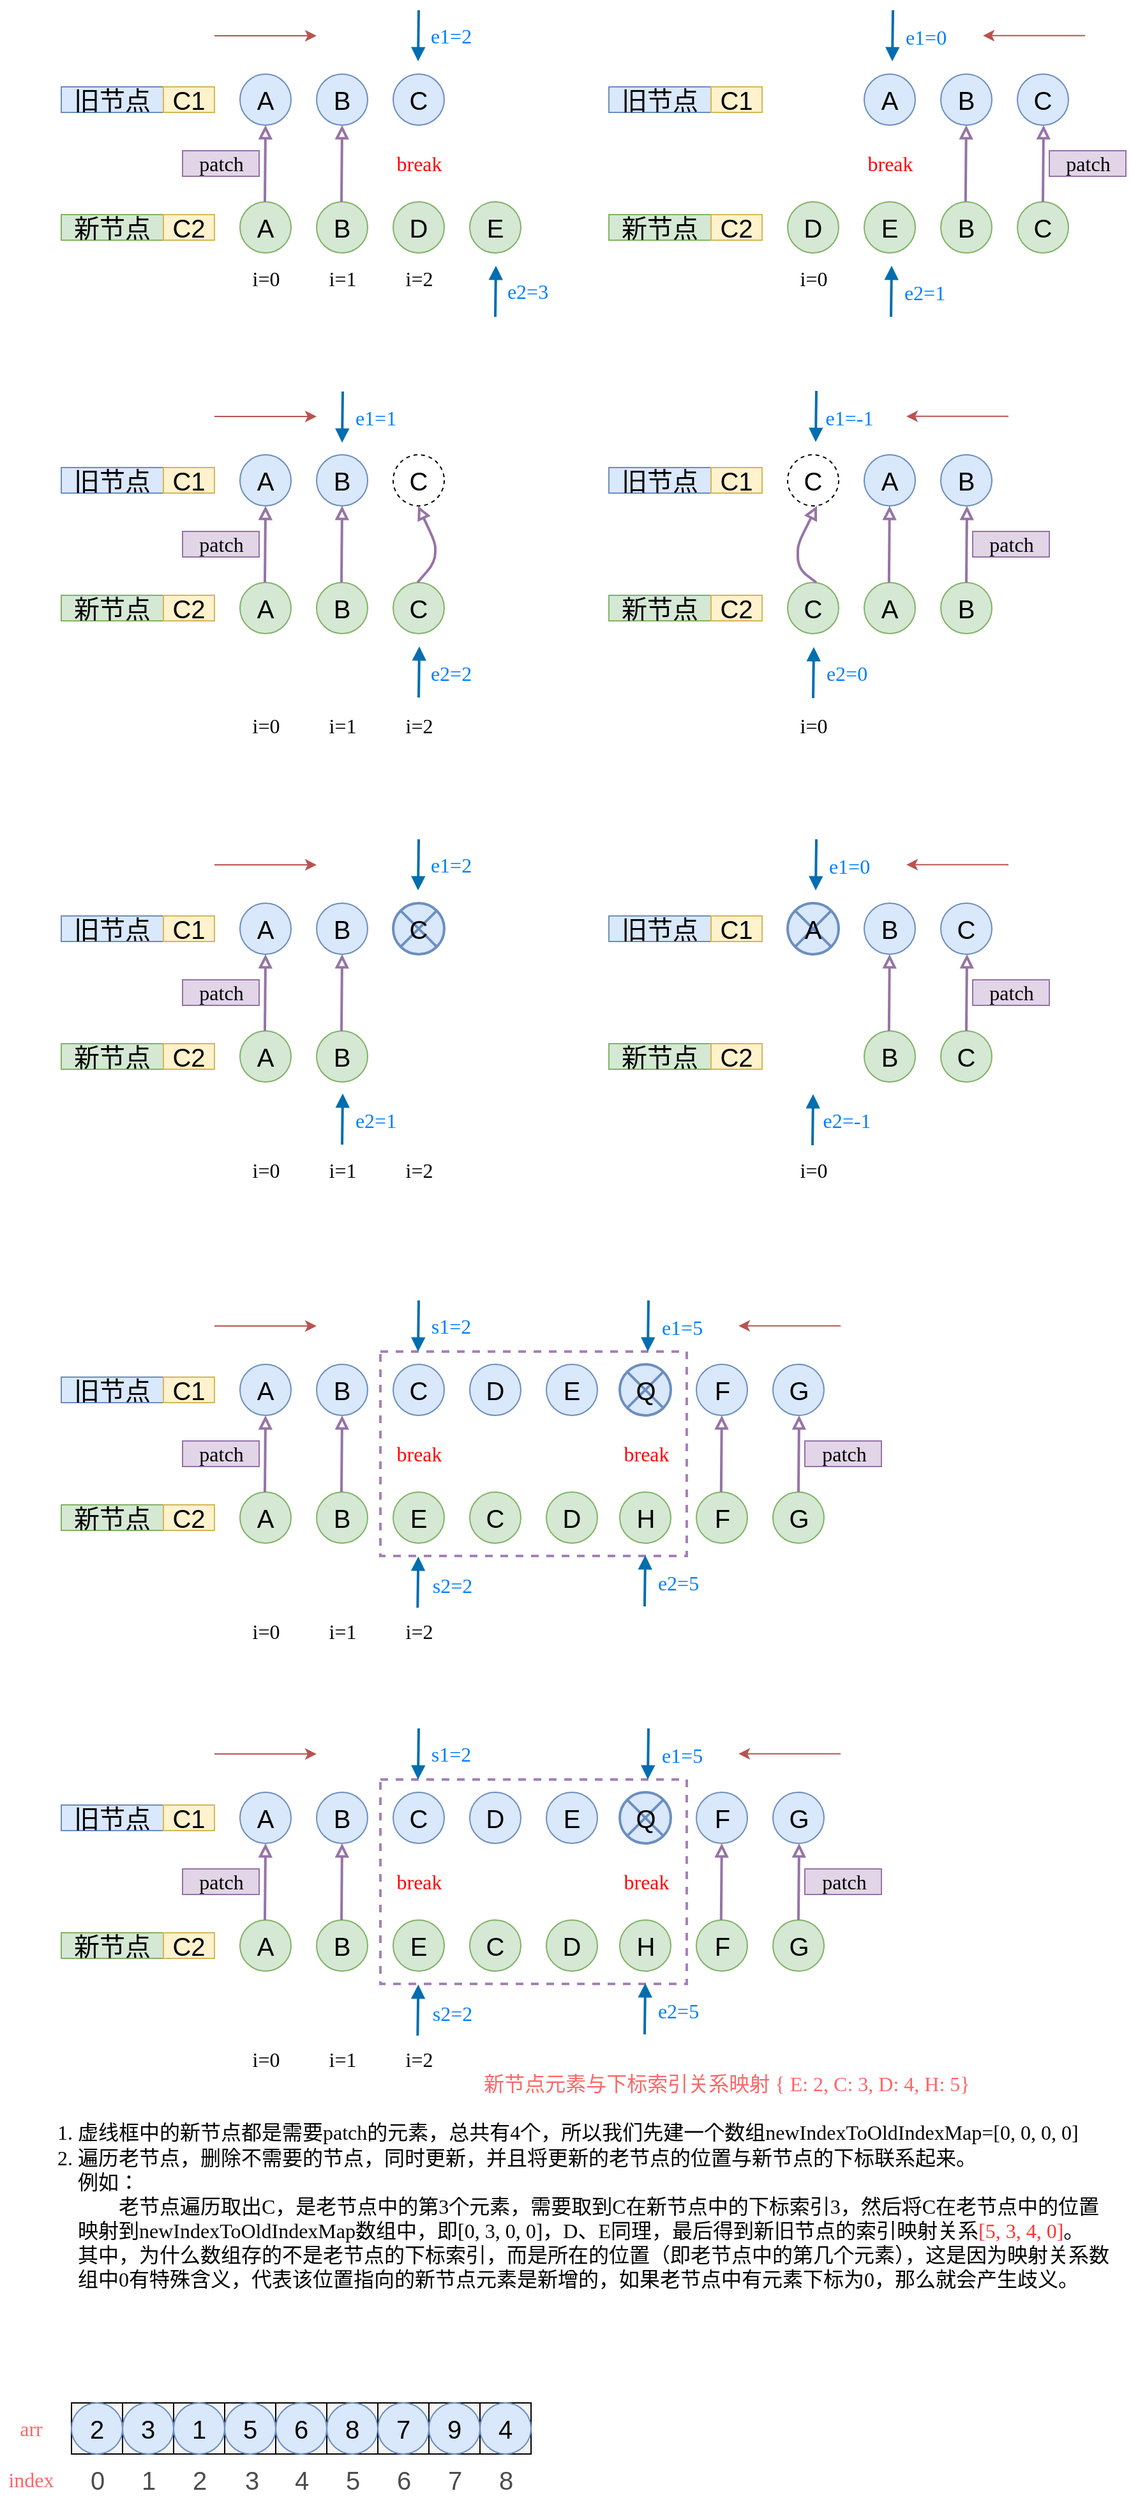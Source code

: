 <mxfile version="14.6.13" type="device"><diagram id="fzCLxp07VBOlcXujQwDa" name="第 1 页"><mxGraphModel dx="1506" dy="997" grid="0" gridSize="10" guides="1" tooltips="1" connect="1" arrows="1" fold="1" page="0" pageScale="1" pageWidth="827" pageHeight="1169" math="0" shadow="0"><root><mxCell id="0"/><mxCell id="1" parent="0"/><mxCell id="5okjAcveLBT4KMUW4tqc-139" value="" style="rounded=0;whiteSpace=wrap;html=1;fontSize=20;strokeWidth=2;dashed=1;fontColor=#333333;fillColor=none;strokeColor=#A680B8;" parent="1" vertex="1"><mxGeometry x="270" y="1080" width="240" height="160" as="geometry"/></mxCell><mxCell id="5okjAcveLBT4KMUW4tqc-93" value="A" style="shape=sumEllipse;perimeter=ellipsePerimeter;whiteSpace=wrap;html=1;backgroundOutline=1;fontSize=20;fillColor=#dae8fc;strokeColor=#6c8ebf;strokeWidth=2;" parent="1" vertex="1"><mxGeometry x="589" y="729" width="40" height="40" as="geometry"/></mxCell><mxCell id="5okjAcveLBT4KMUW4tqc-91" value="C" style="shape=sumEllipse;perimeter=ellipsePerimeter;whiteSpace=wrap;html=1;backgroundOutline=1;fontSize=20;fillColor=#dae8fc;strokeColor=#6c8ebf;strokeWidth=2;" parent="1" vertex="1"><mxGeometry x="280" y="729" width="40" height="40" as="geometry"/></mxCell><mxCell id="zozDYl-XNrvtR2HHlcE1-1" value="A" style="ellipse;whiteSpace=wrap;html=1;fontSize=20;fillColor=#dae8fc;strokeColor=#6c8ebf;" parent="1" vertex="1"><mxGeometry x="160" y="80" width="40" height="40" as="geometry"/></mxCell><mxCell id="zozDYl-XNrvtR2HHlcE1-3" value="B" style="ellipse;whiteSpace=wrap;html=1;fontSize=20;fillColor=#dae8fc;strokeColor=#6c8ebf;" parent="1" vertex="1"><mxGeometry x="220" y="80" width="40" height="40" as="geometry"/></mxCell><mxCell id="zozDYl-XNrvtR2HHlcE1-4" value="C" style="ellipse;whiteSpace=wrap;html=1;fontSize=20;fillColor=#dae8fc;strokeColor=#6c8ebf;" parent="1" vertex="1"><mxGeometry x="280" y="80" width="40" height="40" as="geometry"/></mxCell><mxCell id="zozDYl-XNrvtR2HHlcE1-5" value="A" style="ellipse;whiteSpace=wrap;html=1;fontSize=20;fillColor=#d5e8d4;strokeColor=#82b366;" parent="1" vertex="1"><mxGeometry x="160" y="180" width="40" height="40" as="geometry"/></mxCell><mxCell id="zozDYl-XNrvtR2HHlcE1-6" value="B" style="ellipse;whiteSpace=wrap;html=1;fontSize=20;fillColor=#d5e8d4;strokeColor=#82b366;" parent="1" vertex="1"><mxGeometry x="220" y="180" width="40" height="40" as="geometry"/></mxCell><mxCell id="zozDYl-XNrvtR2HHlcE1-7" value="D" style="ellipse;whiteSpace=wrap;html=1;fontSize=20;fillColor=#d5e8d4;strokeColor=#82b366;" parent="1" vertex="1"><mxGeometry x="280" y="180" width="40" height="40" as="geometry"/></mxCell><mxCell id="zozDYl-XNrvtR2HHlcE1-8" value="E" style="ellipse;whiteSpace=wrap;html=1;fontSize=20;fillColor=#d5e8d4;strokeColor=#82b366;" parent="1" vertex="1"><mxGeometry x="340" y="180" width="40" height="40" as="geometry"/></mxCell><mxCell id="zozDYl-XNrvtR2HHlcE1-9" value="旧节点" style="text;html=1;align=center;verticalAlign=middle;whiteSpace=wrap;rounded=0;fontSize=20;fillColor=#dae8fc;strokeColor=#6c8ebf;" parent="1" vertex="1"><mxGeometry x="20" y="90" width="80" height="20" as="geometry"/></mxCell><mxCell id="zozDYl-XNrvtR2HHlcE1-10" value="新节点" style="text;html=1;strokeColor=#82b366;fillColor=#d5e8d4;align=center;verticalAlign=middle;whiteSpace=wrap;rounded=0;fontSize=20;" parent="1" vertex="1"><mxGeometry x="20" y="190" width="80" height="20" as="geometry"/></mxCell><mxCell id="zozDYl-XNrvtR2HHlcE1-11" value="C1" style="text;html=1;strokeColor=#d6b656;fillColor=#fff2cc;align=center;verticalAlign=middle;whiteSpace=wrap;rounded=0;fontSize=20;" parent="1" vertex="1"><mxGeometry x="100" y="90" width="40" height="20" as="geometry"/></mxCell><mxCell id="zozDYl-XNrvtR2HHlcE1-12" value="C2" style="text;html=1;strokeColor=#d6b656;fillColor=#fff2cc;align=center;verticalAlign=middle;whiteSpace=wrap;rounded=0;fontSize=20;" parent="1" vertex="1"><mxGeometry x="100" y="190" width="40" height="20" as="geometry"/></mxCell><mxCell id="zozDYl-XNrvtR2HHlcE1-13" value="" style="endArrow=classic;html=1;fontSize=20;fillColor=#f8cecc;strokeColor=#b85450;" parent="1" edge="1"><mxGeometry width="50" height="50" relative="1" as="geometry"><mxPoint x="140" y="50" as="sourcePoint"/><mxPoint x="220" y="50" as="targetPoint"/></mxGeometry></mxCell><mxCell id="zozDYl-XNrvtR2HHlcE1-14" value="" style="endArrow=block;html=1;fontSize=20;targetPerimeterSpacing=2;sourcePerimeterSpacing=2;strokeWidth=2;startArrow=none;startFill=0;endFill=0;fillColor=#e1d5e7;strokeColor=#9673a6;entryX=0.5;entryY=1;entryDx=0;entryDy=0;" parent="1" target="zozDYl-XNrvtR2HHlcE1-1" edge="1"><mxGeometry width="50" height="50" relative="1" as="geometry"><mxPoint x="179.5" y="180" as="sourcePoint"/><mxPoint x="179.5" y="130" as="targetPoint"/></mxGeometry></mxCell><mxCell id="zozDYl-XNrvtR2HHlcE1-15" value="patch" style="text;html=1;align=center;verticalAlign=middle;resizable=0;points=[];autosize=1;fontSize=16;fontFamily=Lucida Console;fillColor=#e1d5e7;strokeColor=#9673a6;" parent="1" vertex="1"><mxGeometry x="115" y="140" width="60" height="20" as="geometry"/></mxCell><mxCell id="zozDYl-XNrvtR2HHlcE1-17" value="" style="endArrow=block;html=1;fontSize=20;targetPerimeterSpacing=2;sourcePerimeterSpacing=2;strokeWidth=2;startArrow=none;startFill=0;endFill=0;fillColor=#e1d5e7;strokeColor=#9673a6;entryX=0.5;entryY=1;entryDx=0;entryDy=0;" parent="1" edge="1"><mxGeometry width="50" height="50" relative="1" as="geometry"><mxPoint x="239.5" y="180" as="sourcePoint"/><mxPoint x="240" y="120" as="targetPoint"/></mxGeometry></mxCell><mxCell id="zozDYl-XNrvtR2HHlcE1-18" value="i=0" style="text;html=1;align=center;verticalAlign=middle;resizable=0;points=[];autosize=1;fontSize=16;fontFamily=Lucida Console;" parent="1" vertex="1"><mxGeometry x="160" y="230" width="40" height="20" as="geometry"/></mxCell><mxCell id="zozDYl-XNrvtR2HHlcE1-19" value="i=1" style="text;html=1;align=center;verticalAlign=middle;resizable=0;points=[];autosize=1;fontSize=16;fontFamily=Lucida Console;" parent="1" vertex="1"><mxGeometry x="220" y="230" width="40" height="20" as="geometry"/></mxCell><mxCell id="zozDYl-XNrvtR2HHlcE1-20" value="i=2" style="text;html=1;align=center;verticalAlign=middle;resizable=0;points=[];autosize=1;fontSize=16;fontFamily=Lucida Console;" parent="1" vertex="1"><mxGeometry x="280" y="230" width="40" height="20" as="geometry"/></mxCell><mxCell id="zozDYl-XNrvtR2HHlcE1-21" value="" style="endArrow=block;html=1;fontSize=20;targetPerimeterSpacing=2;sourcePerimeterSpacing=2;strokeWidth=2;startArrow=none;startFill=0;endFill=1;fillColor=#1ba1e2;strokeColor=#006EAF;verticalAlign=middle;horizontal=1;" parent="1" edge="1"><mxGeometry width="50" height="50" relative="1" as="geometry"><mxPoint x="300" y="30" as="sourcePoint"/><mxPoint x="299.5" y="70" as="targetPoint"/></mxGeometry></mxCell><mxCell id="zozDYl-XNrvtR2HHlcE1-22" value="e1=2" style="text;html=1;align=center;verticalAlign=middle;resizable=0;points=[];autosize=1;fontSize=16;fontFamily=Lucida Console;fontColor=#007FFF;" parent="1" vertex="1"><mxGeometry x="300" y="40" width="50" height="20" as="geometry"/></mxCell><mxCell id="zozDYl-XNrvtR2HHlcE1-24" value="" style="endArrow=block;html=1;fontSize=20;targetPerimeterSpacing=2;sourcePerimeterSpacing=2;strokeWidth=2;startArrow=none;startFill=0;endFill=1;fillColor=#1ba1e2;strokeColor=#006EAF;verticalAlign=middle;horizontal=1;" parent="1" edge="1"><mxGeometry width="50" height="50" relative="1" as="geometry"><mxPoint x="360" y="270" as="sourcePoint"/><mxPoint x="360.5" y="230" as="targetPoint"/></mxGeometry></mxCell><mxCell id="zozDYl-XNrvtR2HHlcE1-25" value="e2=3" style="text;html=1;align=center;verticalAlign=middle;resizable=0;points=[];autosize=1;fontSize=16;fontFamily=Lucida Console;fontColor=#007FFF;" parent="1" vertex="1"><mxGeometry x="360" y="240" width="50" height="20" as="geometry"/></mxCell><mxCell id="zozDYl-XNrvtR2HHlcE1-26" value="break" style="text;html=1;align=center;verticalAlign=middle;resizable=0;points=[];autosize=1;fontSize=16;fontFamily=Lucida Console;fontColor=#FF0000;" parent="1" vertex="1"><mxGeometry x="270" y="140" width="60" height="20" as="geometry"/></mxCell><mxCell id="zozDYl-XNrvtR2HHlcE1-27" value="A" style="ellipse;whiteSpace=wrap;html=1;fontSize=20;fillColor=#dae8fc;strokeColor=#6c8ebf;" parent="1" vertex="1"><mxGeometry x="649" y="80" width="40" height="40" as="geometry"/></mxCell><mxCell id="zozDYl-XNrvtR2HHlcE1-28" value="B" style="ellipse;whiteSpace=wrap;html=1;fontSize=20;fillColor=#dae8fc;strokeColor=#6c8ebf;" parent="1" vertex="1"><mxGeometry x="709" y="80" width="40" height="40" as="geometry"/></mxCell><mxCell id="zozDYl-XNrvtR2HHlcE1-29" value="C" style="ellipse;whiteSpace=wrap;html=1;fontSize=20;fillColor=#dae8fc;strokeColor=#6c8ebf;" parent="1" vertex="1"><mxGeometry x="769" y="80" width="40" height="40" as="geometry"/></mxCell><mxCell id="zozDYl-XNrvtR2HHlcE1-30" value="D" style="ellipse;whiteSpace=wrap;html=1;fontSize=20;fillColor=#d5e8d4;strokeColor=#82b366;" parent="1" vertex="1"><mxGeometry x="589" y="180" width="40" height="40" as="geometry"/></mxCell><mxCell id="zozDYl-XNrvtR2HHlcE1-31" value="E" style="ellipse;whiteSpace=wrap;html=1;fontSize=20;fillColor=#d5e8d4;strokeColor=#82b366;" parent="1" vertex="1"><mxGeometry x="649" y="180" width="40" height="40" as="geometry"/></mxCell><mxCell id="zozDYl-XNrvtR2HHlcE1-32" value="B" style="ellipse;whiteSpace=wrap;html=1;fontSize=20;fillColor=#d5e8d4;strokeColor=#82b366;" parent="1" vertex="1"><mxGeometry x="709" y="180" width="40" height="40" as="geometry"/></mxCell><mxCell id="zozDYl-XNrvtR2HHlcE1-33" value="C" style="ellipse;whiteSpace=wrap;html=1;fontSize=20;fillColor=#d5e8d4;strokeColor=#82b366;" parent="1" vertex="1"><mxGeometry x="769" y="180" width="40" height="40" as="geometry"/></mxCell><mxCell id="zozDYl-XNrvtR2HHlcE1-34" value="旧节点" style="text;html=1;align=center;verticalAlign=middle;whiteSpace=wrap;rounded=0;fontSize=20;fillColor=#dae8fc;strokeColor=#6c8ebf;" parent="1" vertex="1"><mxGeometry x="449" y="90" width="80" height="20" as="geometry"/></mxCell><mxCell id="zozDYl-XNrvtR2HHlcE1-35" value="新节点" style="text;html=1;strokeColor=#82b366;fillColor=#d5e8d4;align=center;verticalAlign=middle;whiteSpace=wrap;rounded=0;fontSize=20;" parent="1" vertex="1"><mxGeometry x="449" y="190" width="80" height="20" as="geometry"/></mxCell><mxCell id="zozDYl-XNrvtR2HHlcE1-36" value="C1" style="text;html=1;strokeColor=#d6b656;fillColor=#fff2cc;align=center;verticalAlign=middle;whiteSpace=wrap;rounded=0;fontSize=20;" parent="1" vertex="1"><mxGeometry x="529" y="90" width="40" height="20" as="geometry"/></mxCell><mxCell id="zozDYl-XNrvtR2HHlcE1-37" value="C2" style="text;html=1;strokeColor=#d6b656;fillColor=#fff2cc;align=center;verticalAlign=middle;whiteSpace=wrap;rounded=0;fontSize=20;" parent="1" vertex="1"><mxGeometry x="529" y="190" width="40" height="20" as="geometry"/></mxCell><mxCell id="zozDYl-XNrvtR2HHlcE1-38" value="" style="endArrow=classic;html=1;fontSize=20;fillColor=#f8cecc;strokeColor=#b85450;" parent="1" edge="1"><mxGeometry width="50" height="50" relative="1" as="geometry"><mxPoint x="822" y="49.91" as="sourcePoint"/><mxPoint x="742" y="49.91" as="targetPoint"/></mxGeometry></mxCell><mxCell id="zozDYl-XNrvtR2HHlcE1-40" value="patch" style="text;html=1;align=center;verticalAlign=middle;resizable=0;points=[];autosize=1;fontSize=16;fontFamily=Lucida Console;fillColor=#e1d5e7;strokeColor=#9673a6;" parent="1" vertex="1"><mxGeometry x="794" y="140" width="60" height="20" as="geometry"/></mxCell><mxCell id="zozDYl-XNrvtR2HHlcE1-41" value="" style="endArrow=block;html=1;fontSize=20;targetPerimeterSpacing=2;sourcePerimeterSpacing=2;strokeWidth=2;startArrow=none;startFill=0;endFill=0;fillColor=#e1d5e7;strokeColor=#9673a6;entryX=0.5;entryY=1;entryDx=0;entryDy=0;" parent="1" edge="1"><mxGeometry width="50" height="50" relative="1" as="geometry"><mxPoint x="789" y="180" as="sourcePoint"/><mxPoint x="789.5" y="120" as="targetPoint"/></mxGeometry></mxCell><mxCell id="zozDYl-XNrvtR2HHlcE1-42" value="i=0" style="text;html=1;align=center;verticalAlign=middle;resizable=0;points=[];autosize=1;fontSize=16;fontFamily=Lucida Console;" parent="1" vertex="1"><mxGeometry x="589" y="230" width="40" height="20" as="geometry"/></mxCell><mxCell id="zozDYl-XNrvtR2HHlcE1-45" value="" style="endArrow=block;html=1;fontSize=20;targetPerimeterSpacing=2;sourcePerimeterSpacing=2;strokeWidth=2;startArrow=none;startFill=0;endFill=1;fillColor=#1ba1e2;strokeColor=#006EAF;verticalAlign=middle;horizontal=1;" parent="1" edge="1"><mxGeometry width="50" height="50" relative="1" as="geometry"><mxPoint x="671.5" y="30" as="sourcePoint"/><mxPoint x="671" y="70" as="targetPoint"/></mxGeometry></mxCell><mxCell id="zozDYl-XNrvtR2HHlcE1-46" value="e1=0" style="text;html=1;align=center;verticalAlign=middle;resizable=0;points=[];autosize=1;fontSize=16;fontFamily=Lucida Console;fontColor=#007FFF;" parent="1" vertex="1"><mxGeometry x="672.5" y="39" width="49" height="23" as="geometry"/></mxCell><mxCell id="zozDYl-XNrvtR2HHlcE1-47" value="" style="endArrow=block;html=1;fontSize=20;targetPerimeterSpacing=2;sourcePerimeterSpacing=2;strokeWidth=2;startArrow=none;startFill=0;endFill=1;fillColor=#1ba1e2;strokeColor=#006EAF;verticalAlign=middle;horizontal=1;" parent="1" edge="1"><mxGeometry width="50" height="50" relative="1" as="geometry"><mxPoint x="670" y="270" as="sourcePoint"/><mxPoint x="670.5" y="230" as="targetPoint"/></mxGeometry></mxCell><mxCell id="zozDYl-XNrvtR2HHlcE1-48" value="e2=1" style="text;html=1;align=center;verticalAlign=middle;resizable=0;points=[];autosize=1;fontSize=16;fontFamily=Lucida Console;fontColor=#007FFF;" parent="1" vertex="1"><mxGeometry x="671" y="239" width="49" height="23" as="geometry"/></mxCell><mxCell id="zozDYl-XNrvtR2HHlcE1-49" value="break" style="text;html=1;align=center;verticalAlign=middle;resizable=0;points=[];autosize=1;fontSize=16;fontFamily=Lucida Console;fontColor=#FF0000;" parent="1" vertex="1"><mxGeometry x="639" y="140" width="60" height="20" as="geometry"/></mxCell><mxCell id="zozDYl-XNrvtR2HHlcE1-52" value="" style="endArrow=block;html=1;fontSize=20;targetPerimeterSpacing=2;sourcePerimeterSpacing=2;strokeWidth=2;startArrow=none;startFill=0;endFill=0;fillColor=#e1d5e7;strokeColor=#9673a6;entryX=0.5;entryY=1;entryDx=0;entryDy=0;" parent="1" edge="1"><mxGeometry width="50" height="50" relative="1" as="geometry"><mxPoint x="728.41" y="180" as="sourcePoint"/><mxPoint x="728.91" y="120" as="targetPoint"/></mxGeometry></mxCell><mxCell id="5okjAcveLBT4KMUW4tqc-1" value="A" style="ellipse;whiteSpace=wrap;html=1;fontSize=20;fillColor=#dae8fc;strokeColor=#6c8ebf;" parent="1" vertex="1"><mxGeometry x="160" y="378" width="40" height="40" as="geometry"/></mxCell><mxCell id="5okjAcveLBT4KMUW4tqc-2" value="B" style="ellipse;whiteSpace=wrap;html=1;fontSize=20;fillColor=#dae8fc;strokeColor=#6c8ebf;" parent="1" vertex="1"><mxGeometry x="220" y="378" width="40" height="40" as="geometry"/></mxCell><mxCell id="5okjAcveLBT4KMUW4tqc-3" value="C" style="ellipse;whiteSpace=wrap;html=1;fontSize=20;dashed=1;" parent="1" vertex="1"><mxGeometry x="280" y="378" width="40" height="40" as="geometry"/></mxCell><mxCell id="5okjAcveLBT4KMUW4tqc-4" value="A" style="ellipse;whiteSpace=wrap;html=1;fontSize=20;fillColor=#d5e8d4;strokeColor=#82b366;" parent="1" vertex="1"><mxGeometry x="160" y="478" width="40" height="40" as="geometry"/></mxCell><mxCell id="5okjAcveLBT4KMUW4tqc-5" value="B" style="ellipse;whiteSpace=wrap;html=1;fontSize=20;fillColor=#d5e8d4;strokeColor=#82b366;" parent="1" vertex="1"><mxGeometry x="220" y="478" width="40" height="40" as="geometry"/></mxCell><mxCell id="5okjAcveLBT4KMUW4tqc-6" value="C" style="ellipse;whiteSpace=wrap;html=1;fontSize=20;fillColor=#d5e8d4;strokeColor=#82b366;" parent="1" vertex="1"><mxGeometry x="280" y="478" width="40" height="40" as="geometry"/></mxCell><mxCell id="5okjAcveLBT4KMUW4tqc-8" value="旧节点" style="text;html=1;align=center;verticalAlign=middle;whiteSpace=wrap;rounded=0;fontSize=20;fillColor=#dae8fc;strokeColor=#6c8ebf;" parent="1" vertex="1"><mxGeometry x="20" y="388" width="80" height="20" as="geometry"/></mxCell><mxCell id="5okjAcveLBT4KMUW4tqc-9" value="新节点" style="text;html=1;strokeColor=#82b366;fillColor=#d5e8d4;align=center;verticalAlign=middle;whiteSpace=wrap;rounded=0;fontSize=20;" parent="1" vertex="1"><mxGeometry x="20" y="488" width="80" height="20" as="geometry"/></mxCell><mxCell id="5okjAcveLBT4KMUW4tqc-10" value="C1" style="text;html=1;strokeColor=#d6b656;fillColor=#fff2cc;align=center;verticalAlign=middle;whiteSpace=wrap;rounded=0;fontSize=20;" parent="1" vertex="1"><mxGeometry x="100" y="388" width="40" height="20" as="geometry"/></mxCell><mxCell id="5okjAcveLBT4KMUW4tqc-11" value="C2" style="text;html=1;strokeColor=#d6b656;fillColor=#fff2cc;align=center;verticalAlign=middle;whiteSpace=wrap;rounded=0;fontSize=20;" parent="1" vertex="1"><mxGeometry x="100" y="488" width="40" height="20" as="geometry"/></mxCell><mxCell id="5okjAcveLBT4KMUW4tqc-12" value="" style="endArrow=classic;html=1;fontSize=20;fillColor=#f8cecc;strokeColor=#b85450;" parent="1" edge="1"><mxGeometry width="50" height="50" relative="1" as="geometry"><mxPoint x="140" y="348" as="sourcePoint"/><mxPoint x="220" y="348" as="targetPoint"/></mxGeometry></mxCell><mxCell id="5okjAcveLBT4KMUW4tqc-13" value="" style="endArrow=block;html=1;fontSize=20;targetPerimeterSpacing=2;sourcePerimeterSpacing=2;strokeWidth=2;startArrow=none;startFill=0;endFill=0;fillColor=#e1d5e7;strokeColor=#9673a6;entryX=0.5;entryY=1;entryDx=0;entryDy=0;" parent="1" target="5okjAcveLBT4KMUW4tqc-1" edge="1"><mxGeometry width="50" height="50" relative="1" as="geometry"><mxPoint x="179.5" y="478" as="sourcePoint"/><mxPoint x="179.5" y="428" as="targetPoint"/></mxGeometry></mxCell><mxCell id="5okjAcveLBT4KMUW4tqc-14" value="patch" style="text;html=1;align=center;verticalAlign=middle;resizable=0;points=[];autosize=1;fontSize=16;fontFamily=Lucida Console;fillColor=#e1d5e7;strokeColor=#9673a6;" parent="1" vertex="1"><mxGeometry x="115" y="438" width="60" height="20" as="geometry"/></mxCell><mxCell id="5okjAcveLBT4KMUW4tqc-15" value="" style="endArrow=block;html=1;fontSize=20;targetPerimeterSpacing=2;sourcePerimeterSpacing=2;strokeWidth=2;startArrow=none;startFill=0;endFill=0;fillColor=#e1d5e7;strokeColor=#9673a6;entryX=0.5;entryY=1;entryDx=0;entryDy=0;" parent="1" edge="1"><mxGeometry width="50" height="50" relative="1" as="geometry"><mxPoint x="239.5" y="478" as="sourcePoint"/><mxPoint x="240" y="418" as="targetPoint"/></mxGeometry></mxCell><mxCell id="5okjAcveLBT4KMUW4tqc-16" value="i=0" style="text;html=1;align=center;verticalAlign=middle;resizable=0;points=[];autosize=1;fontSize=16;fontFamily=Lucida Console;" parent="1" vertex="1"><mxGeometry x="160" y="580" width="40" height="20" as="geometry"/></mxCell><mxCell id="5okjAcveLBT4KMUW4tqc-17" value="i=1" style="text;html=1;align=center;verticalAlign=middle;resizable=0;points=[];autosize=1;fontSize=16;fontFamily=Lucida Console;" parent="1" vertex="1"><mxGeometry x="220" y="580" width="40" height="20" as="geometry"/></mxCell><mxCell id="5okjAcveLBT4KMUW4tqc-18" value="i=2" style="text;html=1;align=center;verticalAlign=middle;resizable=0;points=[];autosize=1;fontSize=16;fontFamily=Lucida Console;" parent="1" vertex="1"><mxGeometry x="280" y="580" width="40" height="20" as="geometry"/></mxCell><mxCell id="5okjAcveLBT4KMUW4tqc-19" value="" style="endArrow=block;html=1;fontSize=20;targetPerimeterSpacing=2;sourcePerimeterSpacing=2;strokeWidth=2;startArrow=none;startFill=0;endFill=1;fillColor=#1ba1e2;strokeColor=#006EAF;verticalAlign=middle;horizontal=1;" parent="1" edge="1"><mxGeometry width="50" height="50" relative="1" as="geometry"><mxPoint x="240.5" y="328.5" as="sourcePoint"/><mxPoint x="240" y="368.5" as="targetPoint"/></mxGeometry></mxCell><mxCell id="5okjAcveLBT4KMUW4tqc-20" value="e1=1" style="text;html=1;align=center;verticalAlign=middle;resizable=0;points=[];autosize=1;fontSize=16;fontFamily=Lucida Console;fontColor=#007FFF;" parent="1" vertex="1"><mxGeometry x="245.5" y="337.5" width="41" height="23" as="geometry"/></mxCell><mxCell id="5okjAcveLBT4KMUW4tqc-21" value="" style="endArrow=block;html=1;fontSize=20;targetPerimeterSpacing=2;sourcePerimeterSpacing=2;strokeWidth=2;startArrow=none;startFill=0;endFill=1;fillColor=#1ba1e2;strokeColor=#006EAF;verticalAlign=middle;horizontal=1;" parent="1" edge="1"><mxGeometry width="50" height="50" relative="1" as="geometry"><mxPoint x="300" y="568" as="sourcePoint"/><mxPoint x="300.5" y="528" as="targetPoint"/></mxGeometry></mxCell><mxCell id="5okjAcveLBT4KMUW4tqc-22" value="e2=2" style="text;html=1;align=center;verticalAlign=middle;resizable=0;points=[];autosize=1;fontSize=16;fontFamily=Lucida Console;fontColor=#007FFF;" parent="1" vertex="1"><mxGeometry x="301" y="537" width="48" height="23" as="geometry"/></mxCell><mxCell id="5okjAcveLBT4KMUW4tqc-24" value="C" style="ellipse;whiteSpace=wrap;html=1;fontSize=20;dashed=1;" parent="1" vertex="1"><mxGeometry x="589" y="378" width="40" height="40" as="geometry"/></mxCell><mxCell id="5okjAcveLBT4KMUW4tqc-25" value="A" style="ellipse;whiteSpace=wrap;html=1;fontSize=20;fillColor=#dae8fc;strokeColor=#6c8ebf;" parent="1" vertex="1"><mxGeometry x="649" y="378" width="40" height="40" as="geometry"/></mxCell><mxCell id="5okjAcveLBT4KMUW4tqc-26" value="B" style="ellipse;whiteSpace=wrap;html=1;fontSize=20;fillColor=#dae8fc;strokeColor=#6c8ebf;" parent="1" vertex="1"><mxGeometry x="709" y="378" width="40" height="40" as="geometry"/></mxCell><mxCell id="5okjAcveLBT4KMUW4tqc-27" value="C" style="ellipse;whiteSpace=wrap;html=1;fontSize=20;fillColor=#d5e8d4;strokeColor=#82b366;" parent="1" vertex="1"><mxGeometry x="589" y="478" width="40" height="40" as="geometry"/></mxCell><mxCell id="5okjAcveLBT4KMUW4tqc-29" value="A" style="ellipse;whiteSpace=wrap;html=1;fontSize=20;fillColor=#d5e8d4;strokeColor=#82b366;" parent="1" vertex="1"><mxGeometry x="649" y="478" width="40" height="40" as="geometry"/></mxCell><mxCell id="5okjAcveLBT4KMUW4tqc-30" value="B" style="ellipse;whiteSpace=wrap;html=1;fontSize=20;fillColor=#d5e8d4;strokeColor=#82b366;" parent="1" vertex="1"><mxGeometry x="709" y="478" width="40" height="40" as="geometry"/></mxCell><mxCell id="5okjAcveLBT4KMUW4tqc-31" value="旧节点" style="text;html=1;align=center;verticalAlign=middle;whiteSpace=wrap;rounded=0;fontSize=20;fillColor=#dae8fc;strokeColor=#6c8ebf;" parent="1" vertex="1"><mxGeometry x="449" y="388" width="80" height="20" as="geometry"/></mxCell><mxCell id="5okjAcveLBT4KMUW4tqc-32" value="新节点" style="text;html=1;strokeColor=#82b366;fillColor=#d5e8d4;align=center;verticalAlign=middle;whiteSpace=wrap;rounded=0;fontSize=20;" parent="1" vertex="1"><mxGeometry x="449" y="488" width="80" height="20" as="geometry"/></mxCell><mxCell id="5okjAcveLBT4KMUW4tqc-33" value="C1" style="text;html=1;strokeColor=#d6b656;fillColor=#fff2cc;align=center;verticalAlign=middle;whiteSpace=wrap;rounded=0;fontSize=20;" parent="1" vertex="1"><mxGeometry x="529" y="388" width="40" height="20" as="geometry"/></mxCell><mxCell id="5okjAcveLBT4KMUW4tqc-34" value="C2" style="text;html=1;strokeColor=#d6b656;fillColor=#fff2cc;align=center;verticalAlign=middle;whiteSpace=wrap;rounded=0;fontSize=20;" parent="1" vertex="1"><mxGeometry x="529" y="488" width="40" height="20" as="geometry"/></mxCell><mxCell id="5okjAcveLBT4KMUW4tqc-35" value="" style="endArrow=classic;html=1;fontSize=20;fillColor=#f8cecc;strokeColor=#b85450;" parent="1" edge="1"><mxGeometry width="50" height="50" relative="1" as="geometry"><mxPoint x="762" y="347.91" as="sourcePoint"/><mxPoint x="682" y="347.91" as="targetPoint"/></mxGeometry></mxCell><mxCell id="5okjAcveLBT4KMUW4tqc-36" value="patch" style="text;html=1;align=center;verticalAlign=middle;resizable=0;points=[];autosize=1;fontSize=16;fontFamily=Lucida Console;fillColor=#e1d5e7;strokeColor=#9673a6;" parent="1" vertex="1"><mxGeometry x="734" y="438" width="60" height="20" as="geometry"/></mxCell><mxCell id="5okjAcveLBT4KMUW4tqc-37" value="" style="endArrow=block;html=1;fontSize=20;targetPerimeterSpacing=2;sourcePerimeterSpacing=2;strokeWidth=2;startArrow=none;startFill=0;endFill=0;fillColor=#e1d5e7;strokeColor=#9673a6;entryX=0.5;entryY=1;entryDx=0;entryDy=0;" parent="1" edge="1"><mxGeometry width="50" height="50" relative="1" as="geometry"><mxPoint x="729" y="478" as="sourcePoint"/><mxPoint x="729.5" y="418" as="targetPoint"/></mxGeometry></mxCell><mxCell id="5okjAcveLBT4KMUW4tqc-38" value="i=0" style="text;html=1;align=center;verticalAlign=middle;resizable=0;points=[];autosize=1;fontSize=16;fontFamily=Lucida Console;" parent="1" vertex="1"><mxGeometry x="589" y="580" width="40" height="20" as="geometry"/></mxCell><mxCell id="5okjAcveLBT4KMUW4tqc-39" value="" style="endArrow=block;html=1;fontSize=20;targetPerimeterSpacing=2;sourcePerimeterSpacing=2;strokeWidth=2;startArrow=none;startFill=0;endFill=1;fillColor=#1ba1e2;strokeColor=#006EAF;verticalAlign=middle;horizontal=1;" parent="1" edge="1"><mxGeometry width="50" height="50" relative="1" as="geometry"><mxPoint x="611.5" y="328" as="sourcePoint"/><mxPoint x="611" y="368" as="targetPoint"/></mxGeometry></mxCell><mxCell id="5okjAcveLBT4KMUW4tqc-40" value="e1=-1" style="text;html=1;align=center;verticalAlign=middle;resizable=0;points=[];autosize=1;fontSize=16;fontFamily=Lucida Console;fontColor=#007FFF;" parent="1" vertex="1"><mxGeometry x="611.5" y="337" width="51" height="23" as="geometry"/></mxCell><mxCell id="5okjAcveLBT4KMUW4tqc-41" value="" style="endArrow=block;html=1;fontSize=20;targetPerimeterSpacing=2;sourcePerimeterSpacing=2;strokeWidth=2;startArrow=none;startFill=0;endFill=1;fillColor=#1ba1e2;strokeColor=#006EAF;verticalAlign=middle;horizontal=1;" parent="1" edge="1"><mxGeometry width="50" height="50" relative="1" as="geometry"><mxPoint x="609" y="568.5" as="sourcePoint"/><mxPoint x="609.5" y="528.5" as="targetPoint"/></mxGeometry></mxCell><mxCell id="5okjAcveLBT4KMUW4tqc-42" value="e2=0" style="text;html=1;align=center;verticalAlign=middle;resizable=0;points=[];autosize=1;fontSize=16;fontFamily=Lucida Console;fontColor=#007FFF;" parent="1" vertex="1"><mxGeometry x="611" y="537.5" width="48" height="23" as="geometry"/></mxCell><mxCell id="5okjAcveLBT4KMUW4tqc-44" value="" style="endArrow=block;html=1;fontSize=20;targetPerimeterSpacing=2;sourcePerimeterSpacing=2;strokeWidth=2;startArrow=none;startFill=0;endFill=0;fillColor=#e1d5e7;strokeColor=#9673a6;entryX=0.5;entryY=1;entryDx=0;entryDy=0;" parent="1" edge="1"><mxGeometry width="50" height="50" relative="1" as="geometry"><mxPoint x="668.41" y="478" as="sourcePoint"/><mxPoint x="668.91" y="418" as="targetPoint"/></mxGeometry></mxCell><mxCell id="5okjAcveLBT4KMUW4tqc-45" value="" style="endArrow=block;html=1;fontSize=20;targetPerimeterSpacing=2;sourcePerimeterSpacing=2;strokeWidth=2;startArrow=none;startFill=0;endFill=0;fillColor=#e1d5e7;strokeColor=#9673a6;entryX=0.5;entryY=1;entryDx=0;entryDy=0;" parent="1" edge="1"><mxGeometry width="50" height="50" relative="1" as="geometry"><mxPoint x="299" y="478" as="sourcePoint"/><mxPoint x="299.5" y="418" as="targetPoint"/><Array as="points"><mxPoint x="313" y="462"/><mxPoint x="313" y="447"/></Array></mxGeometry></mxCell><mxCell id="5okjAcveLBT4KMUW4tqc-46" value="" style="endArrow=block;html=1;fontSize=20;targetPerimeterSpacing=2;sourcePerimeterSpacing=2;strokeWidth=2;startArrow=none;startFill=0;endFill=0;fillColor=#e1d5e7;strokeColor=#9673a6;entryX=0.5;entryY=1;entryDx=0;entryDy=0;" parent="1" edge="1"><mxGeometry width="50" height="50" relative="1" as="geometry"><mxPoint x="611.5" y="478" as="sourcePoint"/><mxPoint x="612.0" y="418" as="targetPoint"/><Array as="points"><mxPoint x="597" y="467"/><mxPoint x="597" y="448"/></Array></mxGeometry></mxCell><mxCell id="5okjAcveLBT4KMUW4tqc-47" value="A" style="ellipse;whiteSpace=wrap;html=1;fontSize=20;fillColor=#dae8fc;strokeColor=#6c8ebf;" parent="1" vertex="1"><mxGeometry x="160" y="729" width="40" height="40" as="geometry"/></mxCell><mxCell id="5okjAcveLBT4KMUW4tqc-48" value="B" style="ellipse;whiteSpace=wrap;html=1;fontSize=20;fillColor=#dae8fc;strokeColor=#6c8ebf;" parent="1" vertex="1"><mxGeometry x="220" y="729" width="40" height="40" as="geometry"/></mxCell><mxCell id="5okjAcveLBT4KMUW4tqc-50" value="A" style="ellipse;whiteSpace=wrap;html=1;fontSize=20;fillColor=#d5e8d4;strokeColor=#82b366;" parent="1" vertex="1"><mxGeometry x="160" y="829" width="40" height="40" as="geometry"/></mxCell><mxCell id="5okjAcveLBT4KMUW4tqc-51" value="B" style="ellipse;whiteSpace=wrap;html=1;fontSize=20;fillColor=#d5e8d4;strokeColor=#82b366;" parent="1" vertex="1"><mxGeometry x="220" y="829" width="40" height="40" as="geometry"/></mxCell><mxCell id="5okjAcveLBT4KMUW4tqc-54" value="旧节点" style="text;html=1;align=center;verticalAlign=middle;whiteSpace=wrap;rounded=0;fontSize=20;fillColor=#dae8fc;strokeColor=#6c8ebf;" parent="1" vertex="1"><mxGeometry x="20" y="739" width="80" height="20" as="geometry"/></mxCell><mxCell id="5okjAcveLBT4KMUW4tqc-55" value="新节点" style="text;html=1;strokeColor=#82b366;fillColor=#d5e8d4;align=center;verticalAlign=middle;whiteSpace=wrap;rounded=0;fontSize=20;" parent="1" vertex="1"><mxGeometry x="20" y="839" width="80" height="20" as="geometry"/></mxCell><mxCell id="5okjAcveLBT4KMUW4tqc-56" value="C1" style="text;html=1;strokeColor=#d6b656;fillColor=#fff2cc;align=center;verticalAlign=middle;whiteSpace=wrap;rounded=0;fontSize=20;" parent="1" vertex="1"><mxGeometry x="100" y="739" width="40" height="20" as="geometry"/></mxCell><mxCell id="5okjAcveLBT4KMUW4tqc-57" value="C2" style="text;html=1;strokeColor=#d6b656;fillColor=#fff2cc;align=center;verticalAlign=middle;whiteSpace=wrap;rounded=0;fontSize=20;" parent="1" vertex="1"><mxGeometry x="100" y="839" width="40" height="20" as="geometry"/></mxCell><mxCell id="5okjAcveLBT4KMUW4tqc-58" value="" style="endArrow=classic;html=1;fontSize=20;fillColor=#f8cecc;strokeColor=#b85450;" parent="1" edge="1"><mxGeometry width="50" height="50" relative="1" as="geometry"><mxPoint x="140" y="699" as="sourcePoint"/><mxPoint x="220" y="699" as="targetPoint"/></mxGeometry></mxCell><mxCell id="5okjAcveLBT4KMUW4tqc-59" value="" style="endArrow=block;html=1;fontSize=20;targetPerimeterSpacing=2;sourcePerimeterSpacing=2;strokeWidth=2;startArrow=none;startFill=0;endFill=0;fillColor=#e1d5e7;strokeColor=#9673a6;entryX=0.5;entryY=1;entryDx=0;entryDy=0;" parent="1" target="5okjAcveLBT4KMUW4tqc-47" edge="1"><mxGeometry width="50" height="50" relative="1" as="geometry"><mxPoint x="179.5" y="829" as="sourcePoint"/><mxPoint x="179.5" y="779" as="targetPoint"/></mxGeometry></mxCell><mxCell id="5okjAcveLBT4KMUW4tqc-60" value="patch" style="text;html=1;align=center;verticalAlign=middle;resizable=0;points=[];autosize=1;fontSize=16;fontFamily=Lucida Console;fillColor=#e1d5e7;strokeColor=#9673a6;" parent="1" vertex="1"><mxGeometry x="115" y="789" width="60" height="20" as="geometry"/></mxCell><mxCell id="5okjAcveLBT4KMUW4tqc-61" value="" style="endArrow=block;html=1;fontSize=20;targetPerimeterSpacing=2;sourcePerimeterSpacing=2;strokeWidth=2;startArrow=none;startFill=0;endFill=0;fillColor=#e1d5e7;strokeColor=#9673a6;entryX=0.5;entryY=1;entryDx=0;entryDy=0;" parent="1" edge="1"><mxGeometry width="50" height="50" relative="1" as="geometry"><mxPoint x="239.5" y="829" as="sourcePoint"/><mxPoint x="240" y="769" as="targetPoint"/></mxGeometry></mxCell><mxCell id="5okjAcveLBT4KMUW4tqc-62" value="i=0" style="text;html=1;align=center;verticalAlign=middle;resizable=0;points=[];autosize=1;fontSize=16;fontFamily=Lucida Console;" parent="1" vertex="1"><mxGeometry x="160" y="928" width="40" height="20" as="geometry"/></mxCell><mxCell id="5okjAcveLBT4KMUW4tqc-63" value="i=1" style="text;html=1;align=center;verticalAlign=middle;resizable=0;points=[];autosize=1;fontSize=16;fontFamily=Lucida Console;" parent="1" vertex="1"><mxGeometry x="220" y="928" width="40" height="20" as="geometry"/></mxCell><mxCell id="5okjAcveLBT4KMUW4tqc-64" value="i=2" style="text;html=1;align=center;verticalAlign=middle;resizable=0;points=[];autosize=1;fontSize=16;fontFamily=Lucida Console;" parent="1" vertex="1"><mxGeometry x="280" y="928" width="40" height="20" as="geometry"/></mxCell><mxCell id="5okjAcveLBT4KMUW4tqc-65" value="" style="endArrow=block;html=1;fontSize=20;targetPerimeterSpacing=2;sourcePerimeterSpacing=2;strokeWidth=2;startArrow=none;startFill=0;endFill=1;fillColor=#1ba1e2;strokeColor=#006EAF;verticalAlign=middle;horizontal=1;" parent="1" edge="1"><mxGeometry width="50" height="50" relative="1" as="geometry"><mxPoint x="300" y="679" as="sourcePoint"/><mxPoint x="299.5" y="719" as="targetPoint"/></mxGeometry></mxCell><mxCell id="5okjAcveLBT4KMUW4tqc-66" value="e1=2" style="text;html=1;align=center;verticalAlign=middle;resizable=0;points=[];autosize=1;fontSize=16;fontFamily=Lucida Console;fontColor=#007FFF;" parent="1" vertex="1"><mxGeometry x="300" y="689" width="50" height="20" as="geometry"/></mxCell><mxCell id="5okjAcveLBT4KMUW4tqc-67" value="" style="endArrow=block;html=1;fontSize=20;targetPerimeterSpacing=2;sourcePerimeterSpacing=2;strokeWidth=2;startArrow=none;startFill=0;endFill=1;fillColor=#1ba1e2;strokeColor=#006EAF;verticalAlign=middle;horizontal=1;" parent="1" edge="1"><mxGeometry width="50" height="50" relative="1" as="geometry"><mxPoint x="240" y="918" as="sourcePoint"/><mxPoint x="240.5" y="878" as="targetPoint"/></mxGeometry></mxCell><mxCell id="5okjAcveLBT4KMUW4tqc-68" value="e2=1" style="text;html=1;align=center;verticalAlign=middle;resizable=0;points=[];autosize=1;fontSize=16;fontFamily=Lucida Console;fontColor=#007FFF;" parent="1" vertex="1"><mxGeometry x="243" y="887" width="45" height="23" as="geometry"/></mxCell><mxCell id="5okjAcveLBT4KMUW4tqc-71" value="B" style="ellipse;whiteSpace=wrap;html=1;fontSize=20;fillColor=#dae8fc;strokeColor=#6c8ebf;" parent="1" vertex="1"><mxGeometry x="649" y="729" width="40" height="40" as="geometry"/></mxCell><mxCell id="5okjAcveLBT4KMUW4tqc-72" value="C" style="ellipse;whiteSpace=wrap;html=1;fontSize=20;fillColor=#dae8fc;strokeColor=#6c8ebf;" parent="1" vertex="1"><mxGeometry x="709" y="729" width="40" height="40" as="geometry"/></mxCell><mxCell id="5okjAcveLBT4KMUW4tqc-75" value="B" style="ellipse;whiteSpace=wrap;html=1;fontSize=20;fillColor=#d5e8d4;strokeColor=#82b366;" parent="1" vertex="1"><mxGeometry x="649" y="829" width="40" height="40" as="geometry"/></mxCell><mxCell id="5okjAcveLBT4KMUW4tqc-76" value="C" style="ellipse;whiteSpace=wrap;html=1;fontSize=20;fillColor=#d5e8d4;strokeColor=#82b366;" parent="1" vertex="1"><mxGeometry x="709" y="829" width="40" height="40" as="geometry"/></mxCell><mxCell id="5okjAcveLBT4KMUW4tqc-77" value="旧节点" style="text;html=1;align=center;verticalAlign=middle;whiteSpace=wrap;rounded=0;fontSize=20;fillColor=#dae8fc;strokeColor=#6c8ebf;" parent="1" vertex="1"><mxGeometry x="449" y="739" width="80" height="20" as="geometry"/></mxCell><mxCell id="5okjAcveLBT4KMUW4tqc-78" value="新节点" style="text;html=1;strokeColor=#82b366;fillColor=#d5e8d4;align=center;verticalAlign=middle;whiteSpace=wrap;rounded=0;fontSize=20;" parent="1" vertex="1"><mxGeometry x="449" y="839" width="80" height="20" as="geometry"/></mxCell><mxCell id="5okjAcveLBT4KMUW4tqc-79" value="C1" style="text;html=1;strokeColor=#d6b656;fillColor=#fff2cc;align=center;verticalAlign=middle;whiteSpace=wrap;rounded=0;fontSize=20;" parent="1" vertex="1"><mxGeometry x="529" y="739" width="40" height="20" as="geometry"/></mxCell><mxCell id="5okjAcveLBT4KMUW4tqc-80" value="C2" style="text;html=1;strokeColor=#d6b656;fillColor=#fff2cc;align=center;verticalAlign=middle;whiteSpace=wrap;rounded=0;fontSize=20;" parent="1" vertex="1"><mxGeometry x="529" y="839" width="40" height="20" as="geometry"/></mxCell><mxCell id="5okjAcveLBT4KMUW4tqc-81" value="" style="endArrow=classic;html=1;fontSize=20;fillColor=#f8cecc;strokeColor=#b85450;" parent="1" edge="1"><mxGeometry width="50" height="50" relative="1" as="geometry"><mxPoint x="762" y="698.91" as="sourcePoint"/><mxPoint x="682" y="698.91" as="targetPoint"/></mxGeometry></mxCell><mxCell id="5okjAcveLBT4KMUW4tqc-82" value="patch" style="text;html=1;align=center;verticalAlign=middle;resizable=0;points=[];autosize=1;fontSize=16;fontFamily=Lucida Console;fillColor=#e1d5e7;strokeColor=#9673a6;" parent="1" vertex="1"><mxGeometry x="734" y="789" width="60" height="20" as="geometry"/></mxCell><mxCell id="5okjAcveLBT4KMUW4tqc-83" value="" style="endArrow=block;html=1;fontSize=20;targetPerimeterSpacing=2;sourcePerimeterSpacing=2;strokeWidth=2;startArrow=none;startFill=0;endFill=0;fillColor=#e1d5e7;strokeColor=#9673a6;entryX=0.5;entryY=1;entryDx=0;entryDy=0;" parent="1" edge="1"><mxGeometry width="50" height="50" relative="1" as="geometry"><mxPoint x="729" y="829" as="sourcePoint"/><mxPoint x="729.5" y="769" as="targetPoint"/></mxGeometry></mxCell><mxCell id="5okjAcveLBT4KMUW4tqc-84" value="i=0" style="text;html=1;align=center;verticalAlign=middle;resizable=0;points=[];autosize=1;fontSize=16;fontFamily=Lucida Console;" parent="1" vertex="1"><mxGeometry x="589" y="928" width="40" height="20" as="geometry"/></mxCell><mxCell id="5okjAcveLBT4KMUW4tqc-85" value="" style="endArrow=block;html=1;fontSize=20;targetPerimeterSpacing=2;sourcePerimeterSpacing=2;strokeWidth=2;startArrow=none;startFill=0;endFill=1;fillColor=#1ba1e2;strokeColor=#006EAF;verticalAlign=middle;horizontal=1;" parent="1" edge="1"><mxGeometry width="50" height="50" relative="1" as="geometry"><mxPoint x="611.5" y="679" as="sourcePoint"/><mxPoint x="611" y="719" as="targetPoint"/></mxGeometry></mxCell><mxCell id="5okjAcveLBT4KMUW4tqc-86" value="e1=0" style="text;html=1;align=center;verticalAlign=middle;resizable=0;points=[];autosize=1;fontSize=16;fontFamily=Lucida Console;fontColor=#007FFF;" parent="1" vertex="1"><mxGeometry x="612.5" y="688" width="49" height="23" as="geometry"/></mxCell><mxCell id="5okjAcveLBT4KMUW4tqc-87" value="" style="endArrow=block;html=1;fontSize=20;targetPerimeterSpacing=2;sourcePerimeterSpacing=2;strokeWidth=2;startArrow=none;startFill=0;endFill=1;fillColor=#1ba1e2;strokeColor=#006EAF;verticalAlign=middle;horizontal=1;" parent="1" edge="1"><mxGeometry width="50" height="50" relative="1" as="geometry"><mxPoint x="608.5" y="918.5" as="sourcePoint"/><mxPoint x="609" y="878.5" as="targetPoint"/></mxGeometry></mxCell><mxCell id="5okjAcveLBT4KMUW4tqc-88" value="e2=-1" style="text;html=1;align=center;verticalAlign=middle;resizable=0;points=[];autosize=1;fontSize=16;fontFamily=Lucida Console;fontColor=#007FFF;" parent="1" vertex="1"><mxGeometry x="607.5" y="887.5" width="54" height="23" as="geometry"/></mxCell><mxCell id="5okjAcveLBT4KMUW4tqc-90" value="" style="endArrow=block;html=1;fontSize=20;targetPerimeterSpacing=2;sourcePerimeterSpacing=2;strokeWidth=2;startArrow=none;startFill=0;endFill=0;fillColor=#e1d5e7;strokeColor=#9673a6;entryX=0.5;entryY=1;entryDx=0;entryDy=0;" parent="1" edge="1"><mxGeometry width="50" height="50" relative="1" as="geometry"><mxPoint x="668.41" y="829" as="sourcePoint"/><mxPoint x="668.91" y="769" as="targetPoint"/></mxGeometry></mxCell><mxCell id="5okjAcveLBT4KMUW4tqc-94" value="Q" style="shape=sumEllipse;perimeter=ellipsePerimeter;whiteSpace=wrap;html=1;backgroundOutline=1;fontSize=20;fillColor=#dae8fc;strokeColor=#6c8ebf;strokeWidth=2;" parent="1" vertex="1"><mxGeometry x="457.5" y="1090" width="40" height="40" as="geometry"/></mxCell><mxCell id="5okjAcveLBT4KMUW4tqc-96" value="A" style="ellipse;whiteSpace=wrap;html=1;fontSize=20;fillColor=#dae8fc;strokeColor=#6c8ebf;" parent="1" vertex="1"><mxGeometry x="160" y="1090" width="40" height="40" as="geometry"/></mxCell><mxCell id="5okjAcveLBT4KMUW4tqc-97" value="B" style="ellipse;whiteSpace=wrap;html=1;fontSize=20;fillColor=#dae8fc;strokeColor=#6c8ebf;" parent="1" vertex="1"><mxGeometry x="220" y="1090" width="40" height="40" as="geometry"/></mxCell><mxCell id="5okjAcveLBT4KMUW4tqc-98" value="A" style="ellipse;whiteSpace=wrap;html=1;fontSize=20;fillColor=#d5e8d4;strokeColor=#82b366;" parent="1" vertex="1"><mxGeometry x="160" y="1190" width="40" height="40" as="geometry"/></mxCell><mxCell id="5okjAcveLBT4KMUW4tqc-99" value="B" style="ellipse;whiteSpace=wrap;html=1;fontSize=20;fillColor=#d5e8d4;strokeColor=#82b366;" parent="1" vertex="1"><mxGeometry x="220" y="1190" width="40" height="40" as="geometry"/></mxCell><mxCell id="5okjAcveLBT4KMUW4tqc-100" value="旧节点" style="text;html=1;align=center;verticalAlign=middle;whiteSpace=wrap;rounded=0;fontSize=20;fillColor=#dae8fc;strokeColor=#6c8ebf;" parent="1" vertex="1"><mxGeometry x="20" y="1100" width="80" height="20" as="geometry"/></mxCell><mxCell id="5okjAcveLBT4KMUW4tqc-101" value="新节点" style="text;html=1;strokeColor=#82b366;fillColor=#d5e8d4;align=center;verticalAlign=middle;whiteSpace=wrap;rounded=0;fontSize=20;" parent="1" vertex="1"><mxGeometry x="20" y="1200" width="80" height="20" as="geometry"/></mxCell><mxCell id="5okjAcveLBT4KMUW4tqc-102" value="C1" style="text;html=1;strokeColor=#d6b656;fillColor=#fff2cc;align=center;verticalAlign=middle;whiteSpace=wrap;rounded=0;fontSize=20;" parent="1" vertex="1"><mxGeometry x="100" y="1100" width="40" height="20" as="geometry"/></mxCell><mxCell id="5okjAcveLBT4KMUW4tqc-103" value="C2" style="text;html=1;strokeColor=#d6b656;fillColor=#fff2cc;align=center;verticalAlign=middle;whiteSpace=wrap;rounded=0;fontSize=20;" parent="1" vertex="1"><mxGeometry x="100" y="1200" width="40" height="20" as="geometry"/></mxCell><mxCell id="5okjAcveLBT4KMUW4tqc-104" value="" style="endArrow=classic;html=1;fontSize=20;fillColor=#f8cecc;strokeColor=#b85450;" parent="1" edge="1"><mxGeometry width="50" height="50" relative="1" as="geometry"><mxPoint x="140" y="1060" as="sourcePoint"/><mxPoint x="220" y="1060" as="targetPoint"/></mxGeometry></mxCell><mxCell id="5okjAcveLBT4KMUW4tqc-105" value="" style="endArrow=block;html=1;fontSize=20;targetPerimeterSpacing=2;sourcePerimeterSpacing=2;strokeWidth=2;startArrow=none;startFill=0;endFill=0;fillColor=#e1d5e7;strokeColor=#9673a6;entryX=0.5;entryY=1;entryDx=0;entryDy=0;" parent="1" target="5okjAcveLBT4KMUW4tqc-96" edge="1"><mxGeometry width="50" height="50" relative="1" as="geometry"><mxPoint x="179.5" y="1190" as="sourcePoint"/><mxPoint x="179.5" y="1140" as="targetPoint"/></mxGeometry></mxCell><mxCell id="5okjAcveLBT4KMUW4tqc-106" value="patch" style="text;html=1;align=center;verticalAlign=middle;resizable=0;points=[];autosize=1;fontSize=16;fontFamily=Lucida Console;fillColor=#e1d5e7;strokeColor=#9673a6;" parent="1" vertex="1"><mxGeometry x="115" y="1150" width="60" height="20" as="geometry"/></mxCell><mxCell id="5okjAcveLBT4KMUW4tqc-107" value="" style="endArrow=block;html=1;fontSize=20;targetPerimeterSpacing=2;sourcePerimeterSpacing=2;strokeWidth=2;startArrow=none;startFill=0;endFill=0;fillColor=#e1d5e7;strokeColor=#9673a6;entryX=0.5;entryY=1;entryDx=0;entryDy=0;" parent="1" edge="1"><mxGeometry width="50" height="50" relative="1" as="geometry"><mxPoint x="239.5" y="1190" as="sourcePoint"/><mxPoint x="240" y="1130" as="targetPoint"/></mxGeometry></mxCell><mxCell id="5okjAcveLBT4KMUW4tqc-108" value="i=0" style="text;html=1;align=center;verticalAlign=middle;resizable=0;points=[];autosize=1;fontSize=16;fontFamily=Lucida Console;" parent="1" vertex="1"><mxGeometry x="160" y="1289" width="40" height="20" as="geometry"/></mxCell><mxCell id="5okjAcveLBT4KMUW4tqc-109" value="i=1" style="text;html=1;align=center;verticalAlign=middle;resizable=0;points=[];autosize=1;fontSize=16;fontFamily=Lucida Console;" parent="1" vertex="1"><mxGeometry x="220" y="1289" width="40" height="20" as="geometry"/></mxCell><mxCell id="5okjAcveLBT4KMUW4tqc-110" value="i=2" style="text;html=1;align=center;verticalAlign=middle;resizable=0;points=[];autosize=1;fontSize=16;fontFamily=Lucida Console;" parent="1" vertex="1"><mxGeometry x="280" y="1289" width="40" height="20" as="geometry"/></mxCell><mxCell id="5okjAcveLBT4KMUW4tqc-111" value="" style="endArrow=block;html=1;fontSize=20;targetPerimeterSpacing=2;sourcePerimeterSpacing=2;strokeWidth=2;startArrow=none;startFill=0;endFill=1;fillColor=#1ba1e2;strokeColor=#006EAF;verticalAlign=middle;horizontal=1;" parent="1" edge="1"><mxGeometry width="50" height="50" relative="1" as="geometry"><mxPoint x="300" y="1040" as="sourcePoint"/><mxPoint x="299.5" y="1080" as="targetPoint"/></mxGeometry></mxCell><mxCell id="5okjAcveLBT4KMUW4tqc-112" value="s1=2" style="text;html=1;align=center;verticalAlign=middle;resizable=0;points=[];autosize=1;fontSize=16;fontFamily=Lucida Console;fontColor=#007FFF;" parent="1" vertex="1"><mxGeometry x="300" y="1050" width="50" height="20" as="geometry"/></mxCell><mxCell id="5okjAcveLBT4KMUW4tqc-113" value="" style="endArrow=block;html=1;fontSize=20;targetPerimeterSpacing=2;sourcePerimeterSpacing=2;strokeWidth=2;startArrow=none;startFill=0;endFill=1;fillColor=#1ba1e2;strokeColor=#006EAF;verticalAlign=middle;horizontal=1;" parent="1" edge="1"><mxGeometry width="50" height="50" relative="1" as="geometry"><mxPoint x="299.17" y="1280.5" as="sourcePoint"/><mxPoint x="299.67" y="1240.5" as="targetPoint"/></mxGeometry></mxCell><mxCell id="5okjAcveLBT4KMUW4tqc-114" value="s2=2" style="text;html=1;align=center;verticalAlign=middle;resizable=0;points=[];autosize=1;fontSize=16;fontFamily=Lucida Console;fontColor=#007FFF;" parent="1" vertex="1"><mxGeometry x="300.5" y="1252.5" width="50" height="20" as="geometry"/></mxCell><mxCell id="5okjAcveLBT4KMUW4tqc-115" value="F" style="ellipse;whiteSpace=wrap;html=1;fontSize=20;fillColor=#dae8fc;strokeColor=#6c8ebf;" parent="1" vertex="1"><mxGeometry x="517.5" y="1090" width="40" height="40" as="geometry"/></mxCell><mxCell id="5okjAcveLBT4KMUW4tqc-116" value="G" style="ellipse;whiteSpace=wrap;html=1;fontSize=20;fillColor=#dae8fc;strokeColor=#6c8ebf;" parent="1" vertex="1"><mxGeometry x="577.5" y="1090" width="40" height="40" as="geometry"/></mxCell><mxCell id="5okjAcveLBT4KMUW4tqc-117" value="F" style="ellipse;whiteSpace=wrap;html=1;fontSize=20;fillColor=#d5e8d4;strokeColor=#82b366;" parent="1" vertex="1"><mxGeometry x="517.5" y="1190" width="40" height="40" as="geometry"/></mxCell><mxCell id="5okjAcveLBT4KMUW4tqc-118" value="G" style="ellipse;whiteSpace=wrap;html=1;fontSize=20;fillColor=#d5e8d4;strokeColor=#82b366;" parent="1" vertex="1"><mxGeometry x="577.5" y="1190" width="40" height="40" as="geometry"/></mxCell><mxCell id="5okjAcveLBT4KMUW4tqc-123" value="" style="endArrow=classic;html=1;fontSize=20;fillColor=#f8cecc;strokeColor=#b85450;" parent="1" edge="1"><mxGeometry width="50" height="50" relative="1" as="geometry"><mxPoint x="630.5" y="1059.91" as="sourcePoint"/><mxPoint x="550.5" y="1059.91" as="targetPoint"/></mxGeometry></mxCell><mxCell id="5okjAcveLBT4KMUW4tqc-124" value="patch" style="text;html=1;align=center;verticalAlign=middle;resizable=0;points=[];autosize=1;fontSize=16;fontFamily=Lucida Console;fillColor=#e1d5e7;strokeColor=#9673a6;" parent="1" vertex="1"><mxGeometry x="602.5" y="1150" width="60" height="20" as="geometry"/></mxCell><mxCell id="5okjAcveLBT4KMUW4tqc-125" value="" style="endArrow=block;html=1;fontSize=20;targetPerimeterSpacing=2;sourcePerimeterSpacing=2;strokeWidth=2;startArrow=none;startFill=0;endFill=0;fillColor=#e1d5e7;strokeColor=#9673a6;entryX=0.5;entryY=1;entryDx=0;entryDy=0;" parent="1" edge="1"><mxGeometry width="50" height="50" relative="1" as="geometry"><mxPoint x="597.5" y="1190" as="sourcePoint"/><mxPoint x="598" y="1130" as="targetPoint"/></mxGeometry></mxCell><mxCell id="5okjAcveLBT4KMUW4tqc-127" value="" style="endArrow=block;html=1;fontSize=20;targetPerimeterSpacing=2;sourcePerimeterSpacing=2;strokeWidth=2;startArrow=none;startFill=0;endFill=1;fillColor=#1ba1e2;strokeColor=#006EAF;verticalAlign=middle;horizontal=1;" parent="1" edge="1"><mxGeometry width="50" height="50" relative="1" as="geometry"><mxPoint x="480" y="1040" as="sourcePoint"/><mxPoint x="479.5" y="1080" as="targetPoint"/></mxGeometry></mxCell><mxCell id="5okjAcveLBT4KMUW4tqc-128" value="e1=5" style="text;html=1;align=center;verticalAlign=middle;resizable=0;points=[];autosize=1;fontSize=16;fontFamily=Lucida Console;fontColor=#007FFF;" parent="1" vertex="1"><mxGeometry x="481" y="1051" width="50" height="20" as="geometry"/></mxCell><mxCell id="5okjAcveLBT4KMUW4tqc-129" value="" style="endArrow=block;html=1;fontSize=20;targetPerimeterSpacing=2;sourcePerimeterSpacing=2;strokeWidth=2;startArrow=none;startFill=0;endFill=1;fillColor=#1ba1e2;strokeColor=#006EAF;verticalAlign=middle;horizontal=1;" parent="1" edge="1"><mxGeometry width="50" height="50" relative="1" as="geometry"><mxPoint x="477" y="1279.5" as="sourcePoint"/><mxPoint x="477.5" y="1239.5" as="targetPoint"/></mxGeometry></mxCell><mxCell id="5okjAcveLBT4KMUW4tqc-130" value="e2=5" style="text;html=1;align=center;verticalAlign=middle;resizable=0;points=[];autosize=1;fontSize=16;fontFamily=Lucida Console;fontColor=#007FFF;" parent="1" vertex="1"><mxGeometry x="478" y="1250.5" width="50" height="20" as="geometry"/></mxCell><mxCell id="5okjAcveLBT4KMUW4tqc-131" value="" style="endArrow=block;html=1;fontSize=20;targetPerimeterSpacing=2;sourcePerimeterSpacing=2;strokeWidth=2;startArrow=none;startFill=0;endFill=0;fillColor=#e1d5e7;strokeColor=#9673a6;entryX=0.5;entryY=1;entryDx=0;entryDy=0;" parent="1" edge="1"><mxGeometry width="50" height="50" relative="1" as="geometry"><mxPoint x="536.91" y="1190" as="sourcePoint"/><mxPoint x="537.41" y="1130" as="targetPoint"/></mxGeometry></mxCell><mxCell id="5okjAcveLBT4KMUW4tqc-132" value="C" style="ellipse;whiteSpace=wrap;html=1;fontSize=20;fillColor=#dae8fc;strokeColor=#6c8ebf;" parent="1" vertex="1"><mxGeometry x="280" y="1090" width="40" height="40" as="geometry"/></mxCell><mxCell id="5okjAcveLBT4KMUW4tqc-133" value="D" style="ellipse;whiteSpace=wrap;html=1;fontSize=20;fillColor=#dae8fc;strokeColor=#6c8ebf;" parent="1" vertex="1"><mxGeometry x="340" y="1090" width="40" height="40" as="geometry"/></mxCell><mxCell id="5okjAcveLBT4KMUW4tqc-134" value="E" style="ellipse;whiteSpace=wrap;html=1;fontSize=20;fillColor=#dae8fc;strokeColor=#6c8ebf;" parent="1" vertex="1"><mxGeometry x="400" y="1090" width="40" height="40" as="geometry"/></mxCell><mxCell id="5okjAcveLBT4KMUW4tqc-135" value="E" style="ellipse;whiteSpace=wrap;html=1;fontSize=20;fillColor=#d5e8d4;strokeColor=#82b366;" parent="1" vertex="1"><mxGeometry x="280" y="1190" width="40" height="40" as="geometry"/></mxCell><mxCell id="5okjAcveLBT4KMUW4tqc-136" value="C" style="ellipse;whiteSpace=wrap;html=1;fontSize=20;fillColor=#d5e8d4;strokeColor=#82b366;" parent="1" vertex="1"><mxGeometry x="340" y="1190" width="40" height="40" as="geometry"/></mxCell><mxCell id="5okjAcveLBT4KMUW4tqc-137" value="D" style="ellipse;whiteSpace=wrap;html=1;fontSize=20;fillColor=#d5e8d4;strokeColor=#82b366;" parent="1" vertex="1"><mxGeometry x="400" y="1190" width="40" height="40" as="geometry"/></mxCell><mxCell id="5okjAcveLBT4KMUW4tqc-138" value="H" style="ellipse;whiteSpace=wrap;html=1;fontSize=20;fillColor=#d5e8d4;strokeColor=#82b366;" parent="1" vertex="1"><mxGeometry x="457.5" y="1190" width="40" height="40" as="geometry"/></mxCell><mxCell id="5okjAcveLBT4KMUW4tqc-140" value="break" style="text;html=1;align=center;verticalAlign=middle;resizable=0;points=[];autosize=1;fontSize=16;fontFamily=Lucida Console;fontColor=#FF0000;" parent="1" vertex="1"><mxGeometry x="270" y="1150" width="60" height="20" as="geometry"/></mxCell><mxCell id="5okjAcveLBT4KMUW4tqc-141" value="break" style="text;html=1;align=center;verticalAlign=middle;resizable=0;points=[];autosize=1;fontSize=16;fontFamily=Lucida Console;fontColor=#FF0000;" parent="1" vertex="1"><mxGeometry x="447.5" y="1150" width="60" height="20" as="geometry"/></mxCell><mxCell id="5okjAcveLBT4KMUW4tqc-142" value="" style="rounded=0;whiteSpace=wrap;html=1;fontSize=20;strokeWidth=2;dashed=1;fontColor=#333333;fillColor=none;strokeColor=#A680B8;" parent="1" vertex="1"><mxGeometry x="270" y="1415" width="240" height="160" as="geometry"/></mxCell><mxCell id="5okjAcveLBT4KMUW4tqc-143" value="Q" style="shape=sumEllipse;perimeter=ellipsePerimeter;whiteSpace=wrap;html=1;backgroundOutline=1;fontSize=20;fillColor=#dae8fc;strokeColor=#6c8ebf;strokeWidth=2;" parent="1" vertex="1"><mxGeometry x="457.5" y="1425" width="40" height="40" as="geometry"/></mxCell><mxCell id="5okjAcveLBT4KMUW4tqc-144" value="A" style="ellipse;whiteSpace=wrap;html=1;fontSize=20;fillColor=#dae8fc;strokeColor=#6c8ebf;" parent="1" vertex="1"><mxGeometry x="160" y="1425" width="40" height="40" as="geometry"/></mxCell><mxCell id="5okjAcveLBT4KMUW4tqc-145" value="B" style="ellipse;whiteSpace=wrap;html=1;fontSize=20;fillColor=#dae8fc;strokeColor=#6c8ebf;" parent="1" vertex="1"><mxGeometry x="220" y="1425" width="40" height="40" as="geometry"/></mxCell><mxCell id="5okjAcveLBT4KMUW4tqc-146" value="A" style="ellipse;whiteSpace=wrap;html=1;fontSize=20;fillColor=#d5e8d4;strokeColor=#82b366;" parent="1" vertex="1"><mxGeometry x="160" y="1525" width="40" height="40" as="geometry"/></mxCell><mxCell id="5okjAcveLBT4KMUW4tqc-147" value="B" style="ellipse;whiteSpace=wrap;html=1;fontSize=20;fillColor=#d5e8d4;strokeColor=#82b366;" parent="1" vertex="1"><mxGeometry x="220" y="1525" width="40" height="40" as="geometry"/></mxCell><mxCell id="5okjAcveLBT4KMUW4tqc-148" value="旧节点" style="text;html=1;align=center;verticalAlign=middle;whiteSpace=wrap;rounded=0;fontSize=20;fillColor=#dae8fc;strokeColor=#6c8ebf;" parent="1" vertex="1"><mxGeometry x="20" y="1435" width="80" height="20" as="geometry"/></mxCell><mxCell id="5okjAcveLBT4KMUW4tqc-149" value="新节点" style="text;html=1;strokeColor=#82b366;fillColor=#d5e8d4;align=center;verticalAlign=middle;whiteSpace=wrap;rounded=0;fontSize=20;" parent="1" vertex="1"><mxGeometry x="20" y="1535" width="80" height="20" as="geometry"/></mxCell><mxCell id="5okjAcveLBT4KMUW4tqc-150" value="C1" style="text;html=1;strokeColor=#d6b656;fillColor=#fff2cc;align=center;verticalAlign=middle;whiteSpace=wrap;rounded=0;fontSize=20;" parent="1" vertex="1"><mxGeometry x="100" y="1435" width="40" height="20" as="geometry"/></mxCell><mxCell id="5okjAcveLBT4KMUW4tqc-151" value="C2" style="text;html=1;strokeColor=#d6b656;fillColor=#fff2cc;align=center;verticalAlign=middle;whiteSpace=wrap;rounded=0;fontSize=20;" parent="1" vertex="1"><mxGeometry x="100" y="1535" width="40" height="20" as="geometry"/></mxCell><mxCell id="5okjAcveLBT4KMUW4tqc-152" value="" style="endArrow=classic;html=1;fontSize=20;fillColor=#f8cecc;strokeColor=#b85450;" parent="1" edge="1"><mxGeometry width="50" height="50" relative="1" as="geometry"><mxPoint x="140" y="1395" as="sourcePoint"/><mxPoint x="220" y="1395" as="targetPoint"/></mxGeometry></mxCell><mxCell id="5okjAcveLBT4KMUW4tqc-153" value="" style="endArrow=block;html=1;fontSize=20;targetPerimeterSpacing=2;sourcePerimeterSpacing=2;strokeWidth=2;startArrow=none;startFill=0;endFill=0;fillColor=#e1d5e7;strokeColor=#9673a6;entryX=0.5;entryY=1;entryDx=0;entryDy=0;" parent="1" target="5okjAcveLBT4KMUW4tqc-144" edge="1"><mxGeometry width="50" height="50" relative="1" as="geometry"><mxPoint x="179.5" y="1525" as="sourcePoint"/><mxPoint x="179.5" y="1475" as="targetPoint"/></mxGeometry></mxCell><mxCell id="5okjAcveLBT4KMUW4tqc-154" value="patch" style="text;html=1;align=center;verticalAlign=middle;resizable=0;points=[];autosize=1;fontSize=16;fontFamily=Lucida Console;fillColor=#e1d5e7;strokeColor=#9673a6;" parent="1" vertex="1"><mxGeometry x="115" y="1485" width="60" height="20" as="geometry"/></mxCell><mxCell id="5okjAcveLBT4KMUW4tqc-155" value="" style="endArrow=block;html=1;fontSize=20;targetPerimeterSpacing=2;sourcePerimeterSpacing=2;strokeWidth=2;startArrow=none;startFill=0;endFill=0;fillColor=#e1d5e7;strokeColor=#9673a6;entryX=0.5;entryY=1;entryDx=0;entryDy=0;" parent="1" edge="1"><mxGeometry width="50" height="50" relative="1" as="geometry"><mxPoint x="239.5" y="1525" as="sourcePoint"/><mxPoint x="240" y="1465" as="targetPoint"/></mxGeometry></mxCell><mxCell id="5okjAcveLBT4KMUW4tqc-156" value="i=0" style="text;html=1;align=center;verticalAlign=middle;resizable=0;points=[];autosize=1;fontSize=16;fontFamily=Lucida Console;" parent="1" vertex="1"><mxGeometry x="160" y="1624" width="40" height="20" as="geometry"/></mxCell><mxCell id="5okjAcveLBT4KMUW4tqc-157" value="i=1" style="text;html=1;align=center;verticalAlign=middle;resizable=0;points=[];autosize=1;fontSize=16;fontFamily=Lucida Console;" parent="1" vertex="1"><mxGeometry x="220" y="1624" width="40" height="20" as="geometry"/></mxCell><mxCell id="5okjAcveLBT4KMUW4tqc-158" value="i=2" style="text;html=1;align=center;verticalAlign=middle;resizable=0;points=[];autosize=1;fontSize=16;fontFamily=Lucida Console;" parent="1" vertex="1"><mxGeometry x="280" y="1624" width="40" height="20" as="geometry"/></mxCell><mxCell id="5okjAcveLBT4KMUW4tqc-159" value="" style="endArrow=block;html=1;fontSize=20;targetPerimeterSpacing=2;sourcePerimeterSpacing=2;strokeWidth=2;startArrow=none;startFill=0;endFill=1;fillColor=#1ba1e2;strokeColor=#006EAF;verticalAlign=middle;horizontal=1;" parent="1" edge="1"><mxGeometry width="50" height="50" relative="1" as="geometry"><mxPoint x="300" y="1375" as="sourcePoint"/><mxPoint x="299.5" y="1415" as="targetPoint"/></mxGeometry></mxCell><mxCell id="5okjAcveLBT4KMUW4tqc-160" value="s1=2" style="text;html=1;align=center;verticalAlign=middle;resizable=0;points=[];autosize=1;fontSize=16;fontFamily=Lucida Console;fontColor=#007FFF;" parent="1" vertex="1"><mxGeometry x="300" y="1385" width="50" height="20" as="geometry"/></mxCell><mxCell id="5okjAcveLBT4KMUW4tqc-161" value="" style="endArrow=block;html=1;fontSize=20;targetPerimeterSpacing=2;sourcePerimeterSpacing=2;strokeWidth=2;startArrow=none;startFill=0;endFill=1;fillColor=#1ba1e2;strokeColor=#006EAF;verticalAlign=middle;horizontal=1;" parent="1" edge="1"><mxGeometry width="50" height="50" relative="1" as="geometry"><mxPoint x="299.17" y="1615.5" as="sourcePoint"/><mxPoint x="299.67" y="1575.5" as="targetPoint"/></mxGeometry></mxCell><mxCell id="5okjAcveLBT4KMUW4tqc-162" value="s2=2" style="text;html=1;align=center;verticalAlign=middle;resizable=0;points=[];autosize=1;fontSize=16;fontFamily=Lucida Console;fontColor=#007FFF;" parent="1" vertex="1"><mxGeometry x="300.5" y="1587.5" width="50" height="20" as="geometry"/></mxCell><mxCell id="5okjAcveLBT4KMUW4tqc-163" value="F" style="ellipse;whiteSpace=wrap;html=1;fontSize=20;fillColor=#dae8fc;strokeColor=#6c8ebf;" parent="1" vertex="1"><mxGeometry x="517.5" y="1425" width="40" height="40" as="geometry"/></mxCell><mxCell id="5okjAcveLBT4KMUW4tqc-164" value="G" style="ellipse;whiteSpace=wrap;html=1;fontSize=20;fillColor=#dae8fc;strokeColor=#6c8ebf;" parent="1" vertex="1"><mxGeometry x="577.5" y="1425" width="40" height="40" as="geometry"/></mxCell><mxCell id="5okjAcveLBT4KMUW4tqc-165" value="F" style="ellipse;whiteSpace=wrap;html=1;fontSize=20;fillColor=#d5e8d4;strokeColor=#82b366;" parent="1" vertex="1"><mxGeometry x="517.5" y="1525" width="40" height="40" as="geometry"/></mxCell><mxCell id="5okjAcveLBT4KMUW4tqc-166" value="G" style="ellipse;whiteSpace=wrap;html=1;fontSize=20;fillColor=#d5e8d4;strokeColor=#82b366;" parent="1" vertex="1"><mxGeometry x="577.5" y="1525" width="40" height="40" as="geometry"/></mxCell><mxCell id="5okjAcveLBT4KMUW4tqc-167" value="" style="endArrow=classic;html=1;fontSize=20;fillColor=#f8cecc;strokeColor=#b85450;" parent="1" edge="1"><mxGeometry width="50" height="50" relative="1" as="geometry"><mxPoint x="630.5" y="1394.91" as="sourcePoint"/><mxPoint x="550.5" y="1394.91" as="targetPoint"/></mxGeometry></mxCell><mxCell id="5okjAcveLBT4KMUW4tqc-168" value="patch" style="text;html=1;align=center;verticalAlign=middle;resizable=0;points=[];autosize=1;fontSize=16;fontFamily=Lucida Console;fillColor=#e1d5e7;strokeColor=#9673a6;" parent="1" vertex="1"><mxGeometry x="602.5" y="1485" width="60" height="20" as="geometry"/></mxCell><mxCell id="5okjAcveLBT4KMUW4tqc-169" value="" style="endArrow=block;html=1;fontSize=20;targetPerimeterSpacing=2;sourcePerimeterSpacing=2;strokeWidth=2;startArrow=none;startFill=0;endFill=0;fillColor=#e1d5e7;strokeColor=#9673a6;entryX=0.5;entryY=1;entryDx=0;entryDy=0;" parent="1" edge="1"><mxGeometry width="50" height="50" relative="1" as="geometry"><mxPoint x="597.5" y="1525" as="sourcePoint"/><mxPoint x="598" y="1465" as="targetPoint"/></mxGeometry></mxCell><mxCell id="5okjAcveLBT4KMUW4tqc-170" value="" style="endArrow=block;html=1;fontSize=20;targetPerimeterSpacing=2;sourcePerimeterSpacing=2;strokeWidth=2;startArrow=none;startFill=0;endFill=1;fillColor=#1ba1e2;strokeColor=#006EAF;verticalAlign=middle;horizontal=1;" parent="1" edge="1"><mxGeometry width="50" height="50" relative="1" as="geometry"><mxPoint x="480" y="1375" as="sourcePoint"/><mxPoint x="479.5" y="1415" as="targetPoint"/></mxGeometry></mxCell><mxCell id="5okjAcveLBT4KMUW4tqc-171" value="e1=5" style="text;html=1;align=center;verticalAlign=middle;resizable=0;points=[];autosize=1;fontSize=16;fontFamily=Lucida Console;fontColor=#007FFF;" parent="1" vertex="1"><mxGeometry x="481" y="1386" width="50" height="20" as="geometry"/></mxCell><mxCell id="5okjAcveLBT4KMUW4tqc-172" value="" style="endArrow=block;html=1;fontSize=20;targetPerimeterSpacing=2;sourcePerimeterSpacing=2;strokeWidth=2;startArrow=none;startFill=0;endFill=1;fillColor=#1ba1e2;strokeColor=#006EAF;verticalAlign=middle;horizontal=1;" parent="1" edge="1"><mxGeometry width="50" height="50" relative="1" as="geometry"><mxPoint x="477" y="1614.5" as="sourcePoint"/><mxPoint x="477.5" y="1574.5" as="targetPoint"/></mxGeometry></mxCell><mxCell id="5okjAcveLBT4KMUW4tqc-173" value="e2=5" style="text;html=1;align=center;verticalAlign=middle;resizable=0;points=[];autosize=1;fontSize=16;fontFamily=Lucida Console;fontColor=#007FFF;" parent="1" vertex="1"><mxGeometry x="478" y="1585.5" width="50" height="20" as="geometry"/></mxCell><mxCell id="5okjAcveLBT4KMUW4tqc-174" value="" style="endArrow=block;html=1;fontSize=20;targetPerimeterSpacing=2;sourcePerimeterSpacing=2;strokeWidth=2;startArrow=none;startFill=0;endFill=0;fillColor=#e1d5e7;strokeColor=#9673a6;entryX=0.5;entryY=1;entryDx=0;entryDy=0;" parent="1" edge="1"><mxGeometry width="50" height="50" relative="1" as="geometry"><mxPoint x="536.91" y="1525" as="sourcePoint"/><mxPoint x="537.41" y="1465" as="targetPoint"/></mxGeometry></mxCell><mxCell id="5okjAcveLBT4KMUW4tqc-175" value="C" style="ellipse;whiteSpace=wrap;html=1;fontSize=20;fillColor=#dae8fc;strokeColor=#6c8ebf;" parent="1" vertex="1"><mxGeometry x="280" y="1425" width="40" height="40" as="geometry"/></mxCell><mxCell id="5okjAcveLBT4KMUW4tqc-176" value="D" style="ellipse;whiteSpace=wrap;html=1;fontSize=20;fillColor=#dae8fc;strokeColor=#6c8ebf;" parent="1" vertex="1"><mxGeometry x="340" y="1425" width="40" height="40" as="geometry"/></mxCell><mxCell id="5okjAcveLBT4KMUW4tqc-177" value="E" style="ellipse;whiteSpace=wrap;html=1;fontSize=20;fillColor=#dae8fc;strokeColor=#6c8ebf;" parent="1" vertex="1"><mxGeometry x="400" y="1425" width="40" height="40" as="geometry"/></mxCell><mxCell id="5okjAcveLBT4KMUW4tqc-178" value="E" style="ellipse;whiteSpace=wrap;html=1;fontSize=20;fillColor=#d5e8d4;strokeColor=#82b366;" parent="1" vertex="1"><mxGeometry x="280" y="1525" width="40" height="40" as="geometry"/></mxCell><mxCell id="5okjAcveLBT4KMUW4tqc-179" value="C" style="ellipse;whiteSpace=wrap;html=1;fontSize=20;fillColor=#d5e8d4;strokeColor=#82b366;" parent="1" vertex="1"><mxGeometry x="340" y="1525" width="40" height="40" as="geometry"/></mxCell><mxCell id="5okjAcveLBT4KMUW4tqc-180" value="D" style="ellipse;whiteSpace=wrap;html=1;fontSize=20;fillColor=#d5e8d4;strokeColor=#82b366;" parent="1" vertex="1"><mxGeometry x="400" y="1525" width="40" height="40" as="geometry"/></mxCell><mxCell id="5okjAcveLBT4KMUW4tqc-181" value="H" style="ellipse;whiteSpace=wrap;html=1;fontSize=20;fillColor=#d5e8d4;strokeColor=#82b366;" parent="1" vertex="1"><mxGeometry x="457.5" y="1525" width="40" height="40" as="geometry"/></mxCell><mxCell id="5okjAcveLBT4KMUW4tqc-182" value="break" style="text;html=1;align=center;verticalAlign=middle;resizable=0;points=[];autosize=1;fontSize=16;fontFamily=Lucida Console;fontColor=#FF0000;" parent="1" vertex="1"><mxGeometry x="270" y="1485" width="60" height="20" as="geometry"/></mxCell><mxCell id="5okjAcveLBT4KMUW4tqc-183" value="break" style="text;html=1;align=center;verticalAlign=middle;resizable=0;points=[];autosize=1;fontSize=16;fontFamily=Lucida Console;fontColor=#FF0000;" parent="1" vertex="1"><mxGeometry x="447.5" y="1485" width="60" height="20" as="geometry"/></mxCell><mxCell id="5okjAcveLBT4KMUW4tqc-184" value="&lt;ol&gt;&lt;li&gt;虚线框中的新节点都是需要patch的元素，总共有4个，所以我们先建一个数组newIndexToOldIndexMap=[0, 0, 0, 0]&lt;/li&gt;&lt;li&gt;遍历老节点，删除不需要的节点，同时更新，并且将更新的老节点的位置与新节点的下标联系起来。&lt;br&gt;例如：&lt;br&gt;&amp;nbsp; &amp;nbsp; &amp;nbsp; &amp;nbsp; 老节点遍历取出C，是老节点中的第3个元素，需要取到C在新节点中的下标索引3，然后将C在老节点中的位置&lt;br&gt;映射到newIndexToOldIndexMap数组中，即[0, 3, 0, 0]，D、E同理，最后得到新旧节点的索引映射关系&lt;font color=&quot;#ff3333&quot;&gt;[5, 3, 4, 0]&lt;/font&gt;。&lt;br&gt;其中，为什么数组存的不是老节点的下标索引，而是所在的位置（即老节点中的第几个元素），这是因为映射关系数&lt;br&gt;组中0有特殊含义，代表该位置指向的新节点元素是新增的，如果老节点中有元素下标为0，那么就会产生歧义。&lt;/li&gt;&lt;/ol&gt;" style="text;html=1;align=left;verticalAlign=middle;resizable=0;points=[];autosize=1;strokeColor=none;fontSize=16;fontFamily=Tahoma;" parent="1" vertex="1"><mxGeometry x="-9" y="1664" width="866" height="169" as="geometry"/></mxCell><mxCell id="5okjAcveLBT4KMUW4tqc-186" value="新节点元素与下标索引关系映射 { E: 2, C: 3, D: 4, H: 5}" style="text;html=1;align=center;verticalAlign=middle;resizable=0;points=[];autosize=1;strokeColor=none;fontSize=16;fontFamily=Tahoma;fontColor=#FF6666;" parent="1" vertex="1"><mxGeometry x="337" y="1641" width="407" height="23" as="geometry"/></mxCell><mxCell id="5okjAcveLBT4KMUW4tqc-205" value="" style="group;fillColor=#f5f5f5;strokeColor=#666666;fontColor=#333333;" parent="1" vertex="1" connectable="0"><mxGeometry x="28" y="1903" width="360" height="40" as="geometry"/></mxCell><mxCell id="5okjAcveLBT4KMUW4tqc-190" value="" style="whiteSpace=wrap;html=1;aspect=fixed;fontFamily=Tahoma;fontSize=16;fontColor=#FF6666;strokeWidth=1;fillColor=none;" parent="5okjAcveLBT4KMUW4tqc-205" vertex="1"><mxGeometry width="40" height="40" as="geometry"/></mxCell><mxCell id="5okjAcveLBT4KMUW4tqc-193" value="" style="whiteSpace=wrap;html=1;aspect=fixed;fontFamily=Tahoma;fontSize=16;fontColor=#FF6666;strokeWidth=1;fillColor=none;" parent="5okjAcveLBT4KMUW4tqc-205" vertex="1"><mxGeometry x="40" width="40" height="40" as="geometry"/></mxCell><mxCell id="5okjAcveLBT4KMUW4tqc-194" value="" style="whiteSpace=wrap;html=1;aspect=fixed;fontFamily=Tahoma;fontSize=16;fontColor=#FF6666;strokeWidth=1;fillColor=none;" parent="5okjAcveLBT4KMUW4tqc-205" vertex="1"><mxGeometry x="80" width="40" height="40" as="geometry"/></mxCell><mxCell id="5okjAcveLBT4KMUW4tqc-199" value="" style="whiteSpace=wrap;html=1;aspect=fixed;fontFamily=Tahoma;fontSize=16;fontColor=#FF6666;strokeWidth=1;fillColor=none;" parent="5okjAcveLBT4KMUW4tqc-205" vertex="1"><mxGeometry x="160" width="40" height="40" as="geometry"/></mxCell><mxCell id="5okjAcveLBT4KMUW4tqc-200" value="" style="whiteSpace=wrap;html=1;aspect=fixed;fontFamily=Tahoma;fontSize=16;fontColor=#FF6666;strokeWidth=1;fillColor=none;" parent="5okjAcveLBT4KMUW4tqc-205" vertex="1"><mxGeometry x="120" width="40" height="40" as="geometry"/></mxCell><mxCell id="5okjAcveLBT4KMUW4tqc-201" value="" style="whiteSpace=wrap;html=1;aspect=fixed;fontFamily=Tahoma;fontSize=16;fontColor=#FF6666;strokeWidth=1;fillColor=none;" parent="5okjAcveLBT4KMUW4tqc-205" vertex="1"><mxGeometry x="200" width="40" height="40" as="geometry"/></mxCell><mxCell id="5okjAcveLBT4KMUW4tqc-202" value="" style="whiteSpace=wrap;html=1;aspect=fixed;fontFamily=Tahoma;fontSize=16;fontColor=#FF6666;strokeWidth=1;fillColor=none;" parent="5okjAcveLBT4KMUW4tqc-205" vertex="1"><mxGeometry x="240" width="40" height="40" as="geometry"/></mxCell><mxCell id="5okjAcveLBT4KMUW4tqc-203" value="" style="whiteSpace=wrap;html=1;aspect=fixed;fontFamily=Tahoma;fontSize=16;fontColor=#FF6666;strokeWidth=1;fillColor=none;" parent="5okjAcveLBT4KMUW4tqc-205" vertex="1"><mxGeometry x="280" width="40" height="40" as="geometry"/></mxCell><mxCell id="5okjAcveLBT4KMUW4tqc-204" value="" style="whiteSpace=wrap;html=1;aspect=fixed;fontFamily=Tahoma;fontSize=16;fontColor=#FF6666;strokeWidth=1;fillColor=none;" parent="5okjAcveLBT4KMUW4tqc-205" vertex="1"><mxGeometry x="320" width="40" height="40" as="geometry"/></mxCell><mxCell id="5okjAcveLBT4KMUW4tqc-209" value="" style="whiteSpace=wrap;html=1;aspect=fixed;fontFamily=Tahoma;fontSize=16;fontColor=#FF6666;strokeWidth=1;fillColor=none;" parent="5okjAcveLBT4KMUW4tqc-205" vertex="1"><mxGeometry x="120" width="40" height="40" as="geometry"/></mxCell><mxCell id="5okjAcveLBT4KMUW4tqc-210" value="" style="whiteSpace=wrap;html=1;aspect=fixed;fontFamily=Tahoma;fontSize=16;fontColor=#FF6666;strokeWidth=1;fillColor=none;" parent="5okjAcveLBT4KMUW4tqc-205" vertex="1"><mxGeometry x="160" width="40" height="40" as="geometry"/></mxCell><mxCell id="5okjAcveLBT4KMUW4tqc-211" value="" style="whiteSpace=wrap;html=1;aspect=fixed;fontFamily=Tahoma;fontSize=16;fontColor=#FF6666;strokeWidth=1;fillColor=none;" parent="5okjAcveLBT4KMUW4tqc-205" vertex="1"><mxGeometry x="200" width="40" height="40" as="geometry"/></mxCell><mxCell id="5okjAcveLBT4KMUW4tqc-212" value="5" style="ellipse;whiteSpace=wrap;html=1;fontSize=20;fillColor=#dae8fc;strokeColor=#6c8ebf;" parent="5okjAcveLBT4KMUW4tqc-205" vertex="1"><mxGeometry x="120" width="40" height="40" as="geometry"/></mxCell><mxCell id="5okjAcveLBT4KMUW4tqc-213" value="6" style="ellipse;whiteSpace=wrap;html=1;fontSize=20;fillColor=#dae8fc;strokeColor=#6c8ebf;" parent="5okjAcveLBT4KMUW4tqc-205" vertex="1"><mxGeometry x="160" width="40" height="40" as="geometry"/></mxCell><mxCell id="5okjAcveLBT4KMUW4tqc-214" value="8" style="ellipse;whiteSpace=wrap;html=1;fontSize=20;fillColor=#dae8fc;strokeColor=#6c8ebf;" parent="5okjAcveLBT4KMUW4tqc-205" vertex="1"><mxGeometry x="200" width="40" height="40" as="geometry"/></mxCell><mxCell id="5okjAcveLBT4KMUW4tqc-206" value="2" style="ellipse;whiteSpace=wrap;html=1;fontSize=20;fillColor=#dae8fc;strokeColor=#6c8ebf;" parent="1" vertex="1"><mxGeometry x="28" y="1903" width="40" height="40" as="geometry"/></mxCell><mxCell id="5okjAcveLBT4KMUW4tqc-207" value="3" style="ellipse;whiteSpace=wrap;html=1;fontSize=20;fillColor=#dae8fc;strokeColor=#6c8ebf;" parent="1" vertex="1"><mxGeometry x="68" y="1903" width="40" height="40" as="geometry"/></mxCell><mxCell id="5okjAcveLBT4KMUW4tqc-208" value="1" style="ellipse;whiteSpace=wrap;html=1;fontSize=20;fillColor=#dae8fc;strokeColor=#6c8ebf;" parent="1" vertex="1"><mxGeometry x="108" y="1903" width="40" height="40" as="geometry"/></mxCell><mxCell id="5okjAcveLBT4KMUW4tqc-215" value="" style="whiteSpace=wrap;html=1;aspect=fixed;fontFamily=Tahoma;fontSize=16;fontColor=#FF6666;strokeWidth=1;fillColor=none;" parent="1" vertex="1"><mxGeometry x="268" y="1903" width="40" height="40" as="geometry"/></mxCell><mxCell id="5okjAcveLBT4KMUW4tqc-216" value="" style="whiteSpace=wrap;html=1;aspect=fixed;fontFamily=Tahoma;fontSize=16;fontColor=#FF6666;strokeWidth=1;fillColor=none;" parent="1" vertex="1"><mxGeometry x="308" y="1903" width="40" height="40" as="geometry"/></mxCell><mxCell id="5okjAcveLBT4KMUW4tqc-217" value="" style="whiteSpace=wrap;html=1;aspect=fixed;fontFamily=Tahoma;fontSize=16;fontColor=#FF6666;strokeWidth=1;fillColor=none;" parent="1" vertex="1"><mxGeometry x="348" y="1903" width="40" height="40" as="geometry"/></mxCell><mxCell id="5okjAcveLBT4KMUW4tqc-218" value="7" style="ellipse;whiteSpace=wrap;html=1;fontSize=20;fillColor=#dae8fc;strokeColor=#6c8ebf;" parent="1" vertex="1"><mxGeometry x="268" y="1903" width="40" height="40" as="geometry"/></mxCell><mxCell id="5okjAcveLBT4KMUW4tqc-219" value="9" style="ellipse;whiteSpace=wrap;html=1;fontSize=20;fillColor=#dae8fc;strokeColor=#6c8ebf;" parent="1" vertex="1"><mxGeometry x="308" y="1903" width="40" height="40" as="geometry"/></mxCell><mxCell id="5okjAcveLBT4KMUW4tqc-220" value="4" style="ellipse;whiteSpace=wrap;html=1;fontSize=20;fillColor=#dae8fc;strokeColor=#6c8ebf;" parent="1" vertex="1"><mxGeometry x="348" y="1903" width="40" height="40" as="geometry"/></mxCell><mxCell id="5okjAcveLBT4KMUW4tqc-221" value="arr" style="text;html=1;align=center;verticalAlign=middle;resizable=0;points=[];autosize=1;strokeColor=none;fontSize=16;fontFamily=Tahoma;fontColor=#FF6666;" parent="1" vertex="1"><mxGeometry x="-19" y="1911.5" width="30" height="23" as="geometry"/></mxCell><mxCell id="5okjAcveLBT4KMUW4tqc-247" value="index" style="text;html=1;align=center;verticalAlign=middle;resizable=0;points=[];autosize=1;strokeColor=none;fontSize=16;fontFamily=Tahoma;fontColor=#FF6666;" parent="1" vertex="1"><mxGeometry x="-28" y="1951.5" width="48" height="23" as="geometry"/></mxCell><mxCell id="5okjAcveLBT4KMUW4tqc-249" value="&lt;font face=&quot;Helvetica&quot; color=&quot;#4d4d4d&quot;&gt;0&lt;/font&gt;" style="text;html=1;align=center;verticalAlign=middle;resizable=0;points=[];autosize=1;strokeColor=none;fontSize=20;fontFamily=Tahoma;fontColor=#FF6666;" parent="1" vertex="1"><mxGeometry x="37.5" y="1948" width="21" height="30" as="geometry"/></mxCell><mxCell id="5okjAcveLBT4KMUW4tqc-250" value="&lt;font face=&quot;Helvetica&quot; color=&quot;#4d4d4d&quot;&gt;1&lt;/font&gt;" style="text;html=1;align=center;verticalAlign=middle;resizable=0;points=[];autosize=1;strokeColor=none;fontSize=20;fontFamily=Tahoma;fontColor=#FF6666;" parent="1" vertex="1"><mxGeometry x="77.5" y="1948" width="21" height="30" as="geometry"/></mxCell><mxCell id="5okjAcveLBT4KMUW4tqc-251" value="&lt;font face=&quot;Helvetica&quot; color=&quot;#4d4d4d&quot;&gt;2&lt;/font&gt;" style="text;html=1;align=center;verticalAlign=middle;resizable=0;points=[];autosize=1;strokeColor=none;fontSize=20;fontFamily=Tahoma;fontColor=#FF6666;" parent="1" vertex="1"><mxGeometry x="117.5" y="1948" width="21" height="30" as="geometry"/></mxCell><mxCell id="5okjAcveLBT4KMUW4tqc-252" value="&lt;font face=&quot;Helvetica&quot; color=&quot;#4d4d4d&quot;&gt;3&lt;/font&gt;" style="text;html=1;align=center;verticalAlign=middle;resizable=0;points=[];autosize=1;strokeColor=none;fontSize=20;fontFamily=Tahoma;fontColor=#FF6666;" parent="1" vertex="1"><mxGeometry x="158" y="1948" width="21" height="30" as="geometry"/></mxCell><mxCell id="5okjAcveLBT4KMUW4tqc-253" value="&lt;font face=&quot;Helvetica&quot; color=&quot;#4d4d4d&quot;&gt;4&lt;/font&gt;" style="text;html=1;align=center;verticalAlign=middle;resizable=0;points=[];autosize=1;strokeColor=none;fontSize=20;fontFamily=Tahoma;fontColor=#FF6666;" parent="1" vertex="1"><mxGeometry x="197.5" y="1948" width="21" height="30" as="geometry"/></mxCell><mxCell id="5okjAcveLBT4KMUW4tqc-254" value="&lt;font face=&quot;Helvetica&quot; color=&quot;#4d4d4d&quot;&gt;5&lt;/font&gt;" style="text;html=1;align=center;verticalAlign=middle;resizable=0;points=[];autosize=1;strokeColor=none;fontSize=20;fontFamily=Tahoma;fontColor=#FF6666;" parent="1" vertex="1"><mxGeometry x="237" y="1948" width="21" height="30" as="geometry"/></mxCell><mxCell id="5okjAcveLBT4KMUW4tqc-255" value="&lt;font face=&quot;Helvetica&quot; color=&quot;#4d4d4d&quot;&gt;6&lt;/font&gt;" style="text;html=1;align=center;verticalAlign=middle;resizable=0;points=[];autosize=1;strokeColor=none;fontSize=20;fontFamily=Tahoma;fontColor=#FF6666;" parent="1" vertex="1"><mxGeometry x="277.5" y="1948" width="21" height="30" as="geometry"/></mxCell><mxCell id="5okjAcveLBT4KMUW4tqc-256" value="&lt;font face=&quot;Helvetica&quot; color=&quot;#4d4d4d&quot;&gt;7&lt;/font&gt;" style="text;html=1;align=center;verticalAlign=middle;resizable=0;points=[];autosize=1;strokeColor=none;fontSize=20;fontFamily=Tahoma;fontColor=#FF6666;" parent="1" vertex="1"><mxGeometry x="317.5" y="1948" width="21" height="30" as="geometry"/></mxCell><mxCell id="5okjAcveLBT4KMUW4tqc-257" value="&lt;font face=&quot;Helvetica&quot; color=&quot;#4d4d4d&quot;&gt;8&lt;/font&gt;" style="text;html=1;align=center;verticalAlign=middle;resizable=0;points=[];autosize=1;strokeColor=none;fontSize=20;fontFamily=Tahoma;fontColor=#FF6666;" parent="1" vertex="1"><mxGeometry x="357.5" y="1948" width="21" height="30" as="geometry"/></mxCell></root></mxGraphModel></diagram></mxfile>